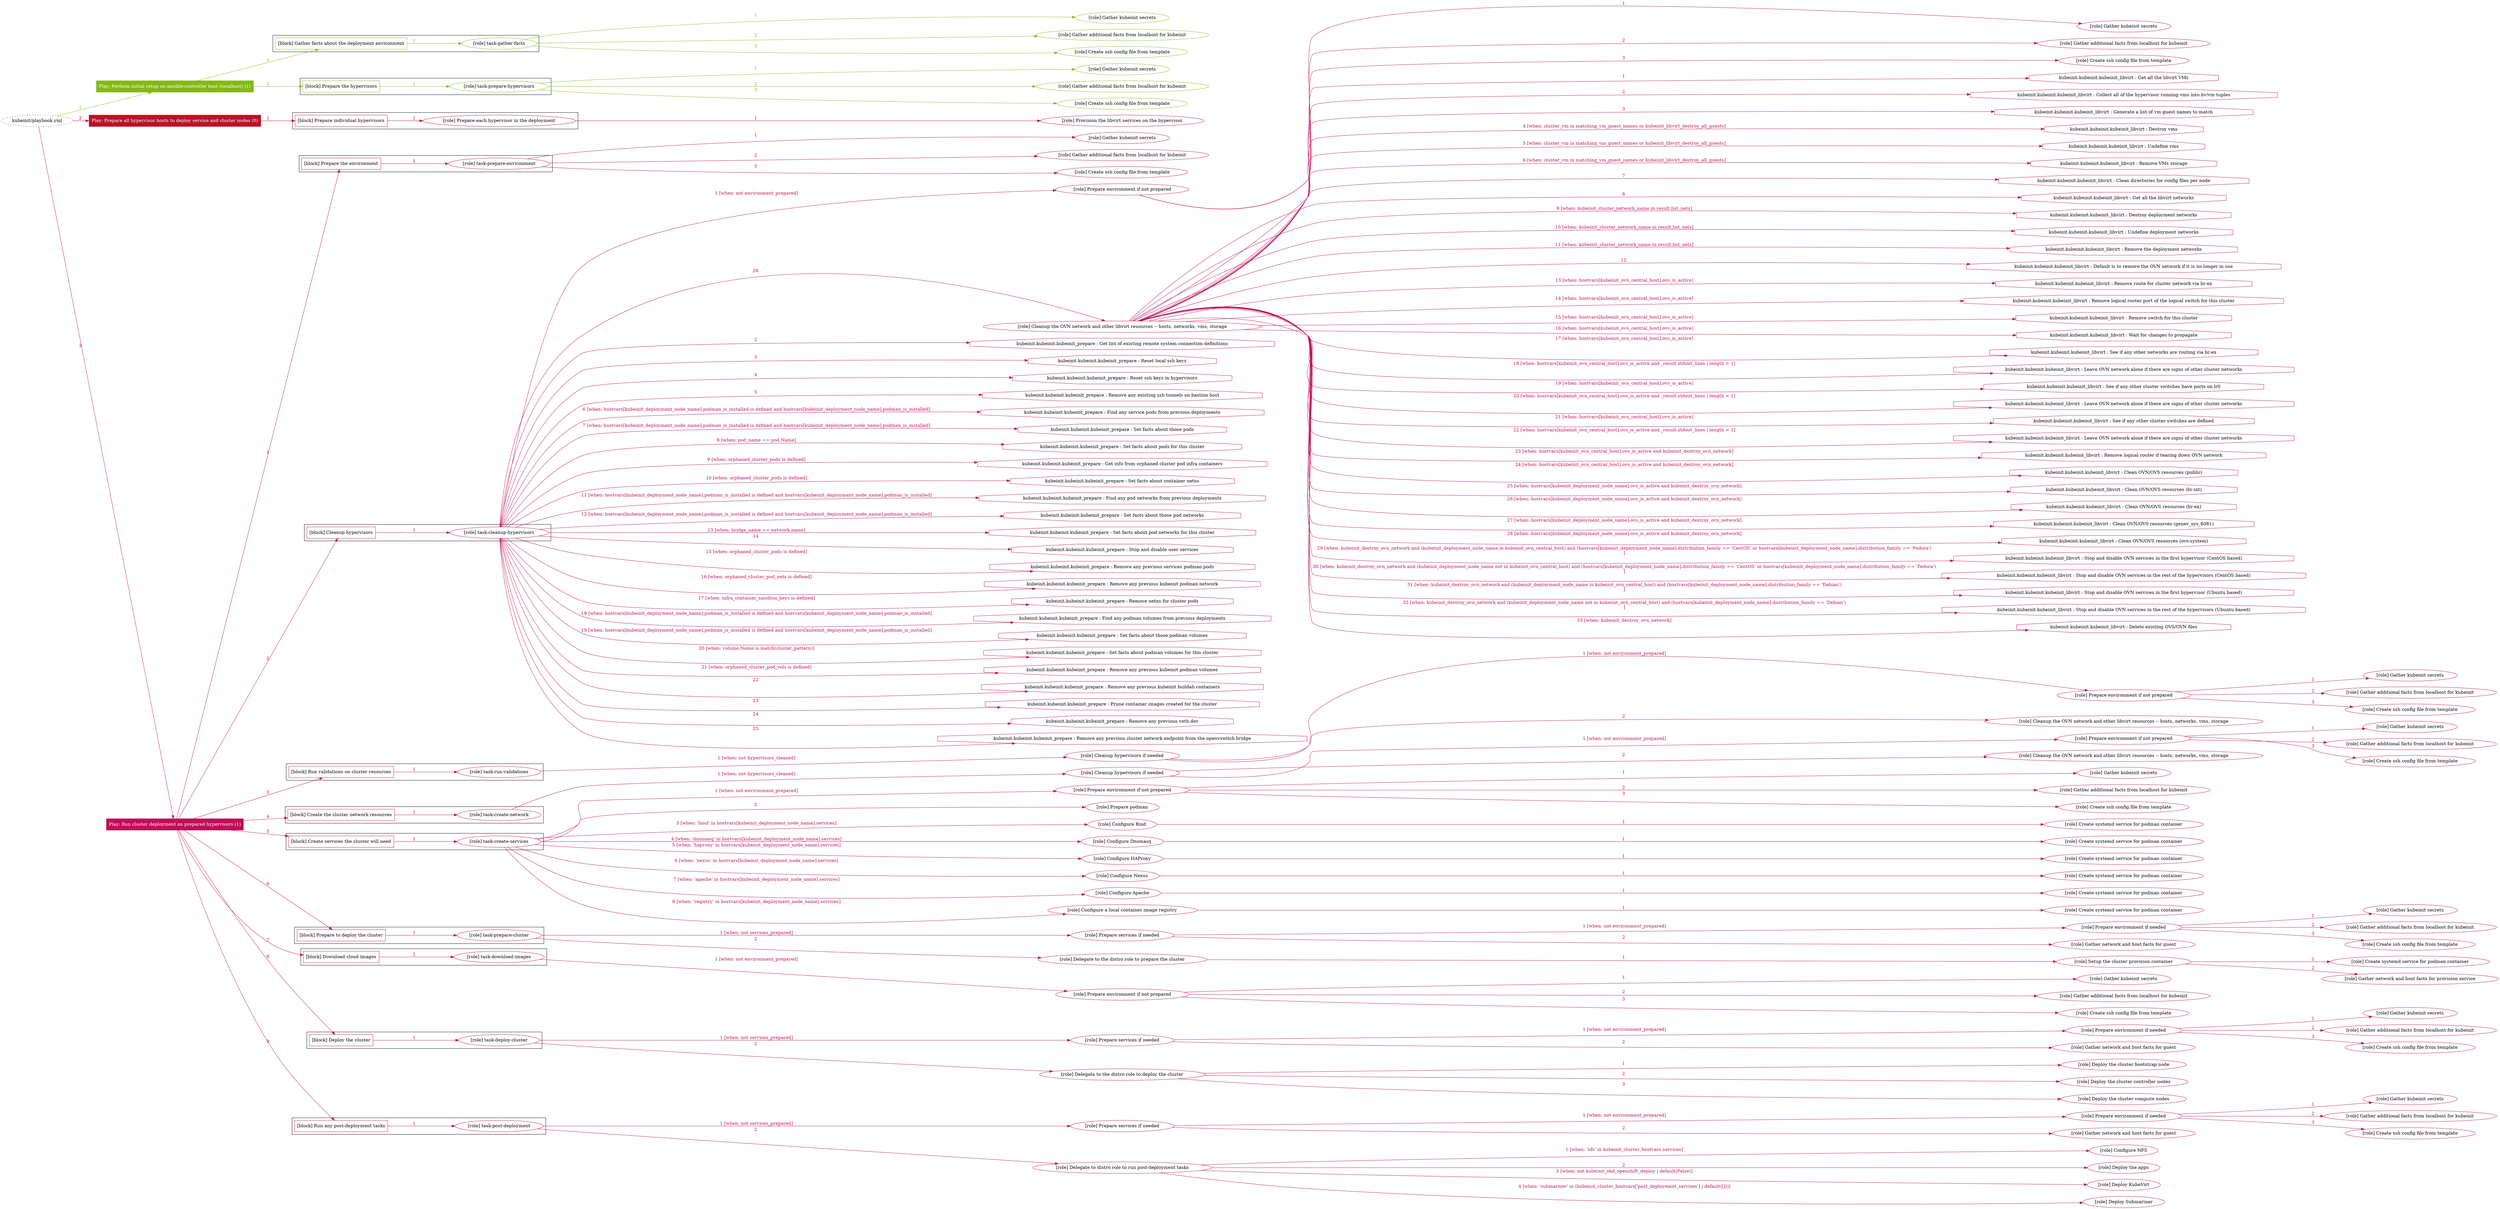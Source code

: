 digraph {
	graph [concentrate=true ordering=in rankdir=LR ratio=fill]
	edge [esep=5 sep=10]
	"kubeinit/playbook.yml" [URL="/home/runner/work/kubeinit/kubeinit/kubeinit/playbook.yml" id=playbook_47d6379d style=dotted]
	play_c7c595de [label="Play: Perform initial setup on ansible-controller host (localhost) (1)" URL="/home/runner/work/kubeinit/kubeinit/kubeinit/playbook.yml" color="#83b913" fontcolor="#ffffff" id=play_c7c595de shape=box style=filled tooltip=localhost]
	"kubeinit/playbook.yml" -> play_c7c595de [label="1 " color="#83b913" fontcolor="#83b913" id=edge_3c5b41f0 labeltooltip="1 " tooltip="1 "]
	subgraph "Gather kubeinit secrets" {
		role_e58134ed [label="[role] Gather kubeinit secrets" URL="/home/runner/.ansible/collections/ansible_collections/kubeinit/kubeinit/roles/kubeinit_prepare/tasks/gather_kubeinit_facts.yml" color="#83b913" id=role_e58134ed tooltip="Gather kubeinit secrets"]
	}
	subgraph "Gather additional facts from localhost for kubeinit" {
		role_6f7080cd [label="[role] Gather additional facts from localhost for kubeinit" URL="/home/runner/.ansible/collections/ansible_collections/kubeinit/kubeinit/roles/kubeinit_prepare/tasks/gather_kubeinit_facts.yml" color="#83b913" id=role_6f7080cd tooltip="Gather additional facts from localhost for kubeinit"]
	}
	subgraph "Create ssh config file from template" {
		role_c8570c93 [label="[role] Create ssh config file from template" URL="/home/runner/.ansible/collections/ansible_collections/kubeinit/kubeinit/roles/kubeinit_prepare/tasks/gather_kubeinit_facts.yml" color="#83b913" id=role_c8570c93 tooltip="Create ssh config file from template"]
	}
	subgraph "task-gather-facts" {
		role_32f5529d [label="[role] task-gather-facts" URL="/home/runner/work/kubeinit/kubeinit/kubeinit/playbook.yml" color="#83b913" id=role_32f5529d tooltip="task-gather-facts"]
		role_32f5529d -> role_e58134ed [label="1 " color="#83b913" fontcolor="#83b913" id=edge_af32c6e2 labeltooltip="1 " tooltip="1 "]
		role_32f5529d -> role_6f7080cd [label="2 " color="#83b913" fontcolor="#83b913" id=edge_49637c72 labeltooltip="2 " tooltip="2 "]
		role_32f5529d -> role_c8570c93 [label="3 " color="#83b913" fontcolor="#83b913" id=edge_020824d9 labeltooltip="3 " tooltip="3 "]
	}
	subgraph "Gather kubeinit secrets" {
		role_a7641e78 [label="[role] Gather kubeinit secrets" URL="/home/runner/.ansible/collections/ansible_collections/kubeinit/kubeinit/roles/kubeinit_prepare/tasks/gather_kubeinit_facts.yml" color="#83b913" id=role_a7641e78 tooltip="Gather kubeinit secrets"]
	}
	subgraph "Gather additional facts from localhost for kubeinit" {
		role_221504ee [label="[role] Gather additional facts from localhost for kubeinit" URL="/home/runner/.ansible/collections/ansible_collections/kubeinit/kubeinit/roles/kubeinit_prepare/tasks/gather_kubeinit_facts.yml" color="#83b913" id=role_221504ee tooltip="Gather additional facts from localhost for kubeinit"]
	}
	subgraph "Create ssh config file from template" {
		role_e35514c9 [label="[role] Create ssh config file from template" URL="/home/runner/.ansible/collections/ansible_collections/kubeinit/kubeinit/roles/kubeinit_prepare/tasks/gather_kubeinit_facts.yml" color="#83b913" id=role_e35514c9 tooltip="Create ssh config file from template"]
	}
	subgraph "task-prepare-hypervisors" {
		role_b8620410 [label="[role] task-prepare-hypervisors" URL="/home/runner/work/kubeinit/kubeinit/kubeinit/playbook.yml" color="#83b913" id=role_b8620410 tooltip="task-prepare-hypervisors"]
		role_b8620410 -> role_a7641e78 [label="1 " color="#83b913" fontcolor="#83b913" id=edge_371acc37 labeltooltip="1 " tooltip="1 "]
		role_b8620410 -> role_221504ee [label="2 " color="#83b913" fontcolor="#83b913" id=edge_6b8e29c6 labeltooltip="2 " tooltip="2 "]
		role_b8620410 -> role_e35514c9 [label="3 " color="#83b913" fontcolor="#83b913" id=edge_1605e3c2 labeltooltip="3 " tooltip="3 "]
	}
	subgraph "Play: Perform initial setup on ansible-controller host (localhost) (1)" {
		play_c7c595de -> block_1d5f794d [label=1 color="#83b913" fontcolor="#83b913" id=edge_a2202197 labeltooltip=1 tooltip=1]
		subgraph cluster_block_1d5f794d {
			block_1d5f794d [label="[block] Gather facts about the deployment environment" URL="/home/runner/work/kubeinit/kubeinit/kubeinit/playbook.yml" color="#83b913" id=block_1d5f794d labeltooltip="Gather facts about the deployment environment" shape=box tooltip="Gather facts about the deployment environment"]
			block_1d5f794d -> role_32f5529d [label="1 " color="#83b913" fontcolor="#83b913" id=edge_5ca95c64 labeltooltip="1 " tooltip="1 "]
		}
		play_c7c595de -> block_d3c1867c [label=2 color="#83b913" fontcolor="#83b913" id=edge_cdb3008b labeltooltip=2 tooltip=2]
		subgraph cluster_block_d3c1867c {
			block_d3c1867c [label="[block] Prepare the hypervisors" URL="/home/runner/work/kubeinit/kubeinit/kubeinit/playbook.yml" color="#83b913" id=block_d3c1867c labeltooltip="Prepare the hypervisors" shape=box tooltip="Prepare the hypervisors"]
			block_d3c1867c -> role_b8620410 [label="1 " color="#83b913" fontcolor="#83b913" id=edge_4c813e15 labeltooltip="1 " tooltip="1 "]
		}
	}
	play_5f5c41ff [label="Play: Prepare all hypervisor hosts to deploy service and cluster nodes (0)" URL="/home/runner/work/kubeinit/kubeinit/kubeinit/playbook.yml" color="#bb1129" fontcolor="#ffffff" id=play_5f5c41ff shape=box style=filled tooltip="Play: Prepare all hypervisor hosts to deploy service and cluster nodes (0)"]
	"kubeinit/playbook.yml" -> play_5f5c41ff [label="2 " color="#bb1129" fontcolor="#bb1129" id=edge_c5e070f5 labeltooltip="2 " tooltip="2 "]
	subgraph "Provision the libvirt services on the hypervisor" {
		role_95501689 [label="[role] Provision the libvirt services on the hypervisor" URL="/home/runner/.ansible/collections/ansible_collections/kubeinit/kubeinit/roles/kubeinit_prepare/tasks/prepare_hypervisor.yml" color="#bb1129" id=role_95501689 tooltip="Provision the libvirt services on the hypervisor"]
	}
	subgraph "Prepare each hypervisor in the deployment" {
		role_9d609c05 [label="[role] Prepare each hypervisor in the deployment" URL="/home/runner/work/kubeinit/kubeinit/kubeinit/playbook.yml" color="#bb1129" id=role_9d609c05 tooltip="Prepare each hypervisor in the deployment"]
		role_9d609c05 -> role_95501689 [label="1 " color="#bb1129" fontcolor="#bb1129" id=edge_c0fed328 labeltooltip="1 " tooltip="1 "]
	}
	subgraph "Play: Prepare all hypervisor hosts to deploy service and cluster nodes (0)" {
		play_5f5c41ff -> block_1b828adb [label=1 color="#bb1129" fontcolor="#bb1129" id=edge_d09064e3 labeltooltip=1 tooltip=1]
		subgraph cluster_block_1b828adb {
			block_1b828adb [label="[block] Prepare individual hypervisors" URL="/home/runner/work/kubeinit/kubeinit/kubeinit/playbook.yml" color="#bb1129" id=block_1b828adb labeltooltip="Prepare individual hypervisors" shape=box tooltip="Prepare individual hypervisors"]
			block_1b828adb -> role_9d609c05 [label="1 " color="#bb1129" fontcolor="#bb1129" id=edge_d5e9d920 labeltooltip="1 " tooltip="1 "]
		}
	}
	play_19c3a69b [label="Play: Run cluster deployment on prepared hypervisors (1)" URL="/home/runner/work/kubeinit/kubeinit/kubeinit/playbook.yml" color="#be0e59" fontcolor="#ffffff" id=play_19c3a69b shape=box style=filled tooltip=localhost]
	"kubeinit/playbook.yml" -> play_19c3a69b [label="3 " color="#be0e59" fontcolor="#be0e59" id=edge_fed5e5a3 labeltooltip="3 " tooltip="3 "]
	subgraph "Gather kubeinit secrets" {
		role_5e96a98d [label="[role] Gather kubeinit secrets" URL="/home/runner/.ansible/collections/ansible_collections/kubeinit/kubeinit/roles/kubeinit_prepare/tasks/gather_kubeinit_facts.yml" color="#be0e59" id=role_5e96a98d tooltip="Gather kubeinit secrets"]
	}
	subgraph "Gather additional facts from localhost for kubeinit" {
		role_5ab25b79 [label="[role] Gather additional facts from localhost for kubeinit" URL="/home/runner/.ansible/collections/ansible_collections/kubeinit/kubeinit/roles/kubeinit_prepare/tasks/gather_kubeinit_facts.yml" color="#be0e59" id=role_5ab25b79 tooltip="Gather additional facts from localhost for kubeinit"]
	}
	subgraph "Create ssh config file from template" {
		role_a83f354d [label="[role] Create ssh config file from template" URL="/home/runner/.ansible/collections/ansible_collections/kubeinit/kubeinit/roles/kubeinit_prepare/tasks/gather_kubeinit_facts.yml" color="#be0e59" id=role_a83f354d tooltip="Create ssh config file from template"]
	}
	subgraph "task-prepare-environment" {
		role_0b781a1b [label="[role] task-prepare-environment" URL="/home/runner/work/kubeinit/kubeinit/kubeinit/playbook.yml" color="#be0e59" id=role_0b781a1b tooltip="task-prepare-environment"]
		role_0b781a1b -> role_5e96a98d [label="1 " color="#be0e59" fontcolor="#be0e59" id=edge_84e1cffb labeltooltip="1 " tooltip="1 "]
		role_0b781a1b -> role_5ab25b79 [label="2 " color="#be0e59" fontcolor="#be0e59" id=edge_47c3ef19 labeltooltip="2 " tooltip="2 "]
		role_0b781a1b -> role_a83f354d [label="3 " color="#be0e59" fontcolor="#be0e59" id=edge_680b0709 labeltooltip="3 " tooltip="3 "]
	}
	subgraph "Gather kubeinit secrets" {
		role_2c1603b8 [label="[role] Gather kubeinit secrets" URL="/home/runner/.ansible/collections/ansible_collections/kubeinit/kubeinit/roles/kubeinit_prepare/tasks/gather_kubeinit_facts.yml" color="#be0e59" id=role_2c1603b8 tooltip="Gather kubeinit secrets"]
	}
	subgraph "Gather additional facts from localhost for kubeinit" {
		role_f8eb2dff [label="[role] Gather additional facts from localhost for kubeinit" URL="/home/runner/.ansible/collections/ansible_collections/kubeinit/kubeinit/roles/kubeinit_prepare/tasks/gather_kubeinit_facts.yml" color="#be0e59" id=role_f8eb2dff tooltip="Gather additional facts from localhost for kubeinit"]
	}
	subgraph "Create ssh config file from template" {
		role_f5f27fd4 [label="[role] Create ssh config file from template" URL="/home/runner/.ansible/collections/ansible_collections/kubeinit/kubeinit/roles/kubeinit_prepare/tasks/gather_kubeinit_facts.yml" color="#be0e59" id=role_f5f27fd4 tooltip="Create ssh config file from template"]
	}
	subgraph "Prepare environment if not prepared" {
		role_310a1df1 [label="[role] Prepare environment if not prepared" URL="/home/runner/.ansible/collections/ansible_collections/kubeinit/kubeinit/roles/kubeinit_prepare/tasks/cleanup_hypervisors.yml" color="#be0e59" id=role_310a1df1 tooltip="Prepare environment if not prepared"]
		role_310a1df1 -> role_2c1603b8 [label="1 " color="#be0e59" fontcolor="#be0e59" id=edge_6569a981 labeltooltip="1 " tooltip="1 "]
		role_310a1df1 -> role_f8eb2dff [label="2 " color="#be0e59" fontcolor="#be0e59" id=edge_742b0632 labeltooltip="2 " tooltip="2 "]
		role_310a1df1 -> role_f5f27fd4 [label="3 " color="#be0e59" fontcolor="#be0e59" id=edge_c8c871fd labeltooltip="3 " tooltip="3 "]
	}
	subgraph "Cleanup the OVN network and other libvirt resources -- hosts, networks, vms, storage" {
		role_cbcd3155 [label="[role] Cleanup the OVN network and other libvirt resources -- hosts, networks, vms, storage" URL="/home/runner/.ansible/collections/ansible_collections/kubeinit/kubeinit/roles/kubeinit_prepare/tasks/cleanup_hypervisors.yml" color="#be0e59" id=role_cbcd3155 tooltip="Cleanup the OVN network and other libvirt resources -- hosts, networks, vms, storage"]
		task_2eeb29eb [label="kubeinit.kubeinit.kubeinit_libvirt : Get all the libvirt VMs" URL="/home/runner/.ansible/collections/ansible_collections/kubeinit/kubeinit/roles/kubeinit_libvirt/tasks/cleanup_libvirt.yml" color="#be0e59" id=task_2eeb29eb shape=octagon tooltip="kubeinit.kubeinit.kubeinit_libvirt : Get all the libvirt VMs"]
		role_cbcd3155 -> task_2eeb29eb [label="1 " color="#be0e59" fontcolor="#be0e59" id=edge_1080400d labeltooltip="1 " tooltip="1 "]
		task_ce17616c [label="kubeinit.kubeinit.kubeinit_libvirt : Collect all of the hypervisor running vms into hv/vm tuples" URL="/home/runner/.ansible/collections/ansible_collections/kubeinit/kubeinit/roles/kubeinit_libvirt/tasks/cleanup_libvirt.yml" color="#be0e59" id=task_ce17616c shape=octagon tooltip="kubeinit.kubeinit.kubeinit_libvirt : Collect all of the hypervisor running vms into hv/vm tuples"]
		role_cbcd3155 -> task_ce17616c [label="2 " color="#be0e59" fontcolor="#be0e59" id=edge_43ca1ed8 labeltooltip="2 " tooltip="2 "]
		task_5883ba0e [label="kubeinit.kubeinit.kubeinit_libvirt : Generate a list of vm guest names to match" URL="/home/runner/.ansible/collections/ansible_collections/kubeinit/kubeinit/roles/kubeinit_libvirt/tasks/cleanup_libvirt.yml" color="#be0e59" id=task_5883ba0e shape=octagon tooltip="kubeinit.kubeinit.kubeinit_libvirt : Generate a list of vm guest names to match"]
		role_cbcd3155 -> task_5883ba0e [label="3 " color="#be0e59" fontcolor="#be0e59" id=edge_d575c5df labeltooltip="3 " tooltip="3 "]
		task_3ff93e05 [label="kubeinit.kubeinit.kubeinit_libvirt : Destroy vms" URL="/home/runner/.ansible/collections/ansible_collections/kubeinit/kubeinit/roles/kubeinit_libvirt/tasks/cleanup_libvirt.yml" color="#be0e59" id=task_3ff93e05 shape=octagon tooltip="kubeinit.kubeinit.kubeinit_libvirt : Destroy vms"]
		role_cbcd3155 -> task_3ff93e05 [label="4 [when: cluster_vm in matching_vm_guest_names or kubeinit_libvirt_destroy_all_guests]" color="#be0e59" fontcolor="#be0e59" id=edge_be367c04 labeltooltip="4 [when: cluster_vm in matching_vm_guest_names or kubeinit_libvirt_destroy_all_guests]" tooltip="4 [when: cluster_vm in matching_vm_guest_names or kubeinit_libvirt_destroy_all_guests]"]
		task_a3c9933d [label="kubeinit.kubeinit.kubeinit_libvirt : Undefine vms" URL="/home/runner/.ansible/collections/ansible_collections/kubeinit/kubeinit/roles/kubeinit_libvirt/tasks/cleanup_libvirt.yml" color="#be0e59" id=task_a3c9933d shape=octagon tooltip="kubeinit.kubeinit.kubeinit_libvirt : Undefine vms"]
		role_cbcd3155 -> task_a3c9933d [label="5 [when: cluster_vm in matching_vm_guest_names or kubeinit_libvirt_destroy_all_guests]" color="#be0e59" fontcolor="#be0e59" id=edge_cb624853 labeltooltip="5 [when: cluster_vm in matching_vm_guest_names or kubeinit_libvirt_destroy_all_guests]" tooltip="5 [when: cluster_vm in matching_vm_guest_names or kubeinit_libvirt_destroy_all_guests]"]
		task_84b1b646 [label="kubeinit.kubeinit.kubeinit_libvirt : Remove VMs storage" URL="/home/runner/.ansible/collections/ansible_collections/kubeinit/kubeinit/roles/kubeinit_libvirt/tasks/cleanup_libvirt.yml" color="#be0e59" id=task_84b1b646 shape=octagon tooltip="kubeinit.kubeinit.kubeinit_libvirt : Remove VMs storage"]
		role_cbcd3155 -> task_84b1b646 [label="6 [when: cluster_vm in matching_vm_guest_names or kubeinit_libvirt_destroy_all_guests]" color="#be0e59" fontcolor="#be0e59" id=edge_8c3a5470 labeltooltip="6 [when: cluster_vm in matching_vm_guest_names or kubeinit_libvirt_destroy_all_guests]" tooltip="6 [when: cluster_vm in matching_vm_guest_names or kubeinit_libvirt_destroy_all_guests]"]
		task_a9d38b5c [label="kubeinit.kubeinit.kubeinit_libvirt : Clean directories for config files per node" URL="/home/runner/.ansible/collections/ansible_collections/kubeinit/kubeinit/roles/kubeinit_libvirt/tasks/cleanup_libvirt.yml" color="#be0e59" id=task_a9d38b5c shape=octagon tooltip="kubeinit.kubeinit.kubeinit_libvirt : Clean directories for config files per node"]
		role_cbcd3155 -> task_a9d38b5c [label="7 " color="#be0e59" fontcolor="#be0e59" id=edge_5fabf37d labeltooltip="7 " tooltip="7 "]
		task_79876c9b [label="kubeinit.kubeinit.kubeinit_libvirt : Get all the libvirt networks" URL="/home/runner/.ansible/collections/ansible_collections/kubeinit/kubeinit/roles/kubeinit_libvirt/tasks/cleanup_libvirt.yml" color="#be0e59" id=task_79876c9b shape=octagon tooltip="kubeinit.kubeinit.kubeinit_libvirt : Get all the libvirt networks"]
		role_cbcd3155 -> task_79876c9b [label="8 " color="#be0e59" fontcolor="#be0e59" id=edge_7fd05f1b labeltooltip="8 " tooltip="8 "]
		task_cf5f2199 [label="kubeinit.kubeinit.kubeinit_libvirt : Destroy deployment networks" URL="/home/runner/.ansible/collections/ansible_collections/kubeinit/kubeinit/roles/kubeinit_libvirt/tasks/cleanup_libvirt.yml" color="#be0e59" id=task_cf5f2199 shape=octagon tooltip="kubeinit.kubeinit.kubeinit_libvirt : Destroy deployment networks"]
		role_cbcd3155 -> task_cf5f2199 [label="9 [when: kubeinit_cluster_network_name in result.list_nets]" color="#be0e59" fontcolor="#be0e59" id=edge_55b87aca labeltooltip="9 [when: kubeinit_cluster_network_name in result.list_nets]" tooltip="9 [when: kubeinit_cluster_network_name in result.list_nets]"]
		task_8975eca3 [label="kubeinit.kubeinit.kubeinit_libvirt : Undefine deployment networks" URL="/home/runner/.ansible/collections/ansible_collections/kubeinit/kubeinit/roles/kubeinit_libvirt/tasks/cleanup_libvirt.yml" color="#be0e59" id=task_8975eca3 shape=octagon tooltip="kubeinit.kubeinit.kubeinit_libvirt : Undefine deployment networks"]
		role_cbcd3155 -> task_8975eca3 [label="10 [when: kubeinit_cluster_network_name in result.list_nets]" color="#be0e59" fontcolor="#be0e59" id=edge_74e5d719 labeltooltip="10 [when: kubeinit_cluster_network_name in result.list_nets]" tooltip="10 [when: kubeinit_cluster_network_name in result.list_nets]"]
		task_de158d56 [label="kubeinit.kubeinit.kubeinit_libvirt : Remove the deployment networks" URL="/home/runner/.ansible/collections/ansible_collections/kubeinit/kubeinit/roles/kubeinit_libvirt/tasks/cleanup_libvirt.yml" color="#be0e59" id=task_de158d56 shape=octagon tooltip="kubeinit.kubeinit.kubeinit_libvirt : Remove the deployment networks"]
		role_cbcd3155 -> task_de158d56 [label="11 [when: kubeinit_cluster_network_name in result.list_nets]" color="#be0e59" fontcolor="#be0e59" id=edge_1e702a75 labeltooltip="11 [when: kubeinit_cluster_network_name in result.list_nets]" tooltip="11 [when: kubeinit_cluster_network_name in result.list_nets]"]
		task_f0667e6a [label="kubeinit.kubeinit.kubeinit_libvirt : Default is to remove the OVN network if it is no longer in use" URL="/home/runner/.ansible/collections/ansible_collections/kubeinit/kubeinit/roles/kubeinit_libvirt/tasks/cleanup_libvirt.yml" color="#be0e59" id=task_f0667e6a shape=octagon tooltip="kubeinit.kubeinit.kubeinit_libvirt : Default is to remove the OVN network if it is no longer in use"]
		role_cbcd3155 -> task_f0667e6a [label="12 " color="#be0e59" fontcolor="#be0e59" id=edge_a0dbee55 labeltooltip="12 " tooltip="12 "]
		task_bd27993d [label="kubeinit.kubeinit.kubeinit_libvirt : Remove route for cluster network via br-ex" URL="/home/runner/.ansible/collections/ansible_collections/kubeinit/kubeinit/roles/kubeinit_libvirt/tasks/cleanup_libvirt.yml" color="#be0e59" id=task_bd27993d shape=octagon tooltip="kubeinit.kubeinit.kubeinit_libvirt : Remove route for cluster network via br-ex"]
		role_cbcd3155 -> task_bd27993d [label="13 [when: hostvars[kubeinit_ovn_central_host].ovs_is_active]" color="#be0e59" fontcolor="#be0e59" id=edge_7ea261fa labeltooltip="13 [when: hostvars[kubeinit_ovn_central_host].ovs_is_active]" tooltip="13 [when: hostvars[kubeinit_ovn_central_host].ovs_is_active]"]
		task_d1f3d4bf [label="kubeinit.kubeinit.kubeinit_libvirt : Remove logical router port of the logical switch for this cluster" URL="/home/runner/.ansible/collections/ansible_collections/kubeinit/kubeinit/roles/kubeinit_libvirt/tasks/cleanup_libvirt.yml" color="#be0e59" id=task_d1f3d4bf shape=octagon tooltip="kubeinit.kubeinit.kubeinit_libvirt : Remove logical router port of the logical switch for this cluster"]
		role_cbcd3155 -> task_d1f3d4bf [label="14 [when: hostvars[kubeinit_ovn_central_host].ovs_is_active]" color="#be0e59" fontcolor="#be0e59" id=edge_6708368c labeltooltip="14 [when: hostvars[kubeinit_ovn_central_host].ovs_is_active]" tooltip="14 [when: hostvars[kubeinit_ovn_central_host].ovs_is_active]"]
		task_137f1248 [label="kubeinit.kubeinit.kubeinit_libvirt : Remove switch for this cluster" URL="/home/runner/.ansible/collections/ansible_collections/kubeinit/kubeinit/roles/kubeinit_libvirt/tasks/cleanup_libvirt.yml" color="#be0e59" id=task_137f1248 shape=octagon tooltip="kubeinit.kubeinit.kubeinit_libvirt : Remove switch for this cluster"]
		role_cbcd3155 -> task_137f1248 [label="15 [when: hostvars[kubeinit_ovn_central_host].ovs_is_active]" color="#be0e59" fontcolor="#be0e59" id=edge_64fbd0f3 labeltooltip="15 [when: hostvars[kubeinit_ovn_central_host].ovs_is_active]" tooltip="15 [when: hostvars[kubeinit_ovn_central_host].ovs_is_active]"]
		task_d0acf17a [label="kubeinit.kubeinit.kubeinit_libvirt : Wait for changes to propagate" URL="/home/runner/.ansible/collections/ansible_collections/kubeinit/kubeinit/roles/kubeinit_libvirt/tasks/cleanup_libvirt.yml" color="#be0e59" id=task_d0acf17a shape=octagon tooltip="kubeinit.kubeinit.kubeinit_libvirt : Wait for changes to propagate"]
		role_cbcd3155 -> task_d0acf17a [label="16 [when: hostvars[kubeinit_ovn_central_host].ovs_is_active]" color="#be0e59" fontcolor="#be0e59" id=edge_08b038ff labeltooltip="16 [when: hostvars[kubeinit_ovn_central_host].ovs_is_active]" tooltip="16 [when: hostvars[kubeinit_ovn_central_host].ovs_is_active]"]
		task_7ab963fb [label="kubeinit.kubeinit.kubeinit_libvirt : See if any other networks are routing via br-ex" URL="/home/runner/.ansible/collections/ansible_collections/kubeinit/kubeinit/roles/kubeinit_libvirt/tasks/cleanup_libvirt.yml" color="#be0e59" id=task_7ab963fb shape=octagon tooltip="kubeinit.kubeinit.kubeinit_libvirt : See if any other networks are routing via br-ex"]
		role_cbcd3155 -> task_7ab963fb [label="17 [when: hostvars[kubeinit_ovn_central_host].ovs_is_active]" color="#be0e59" fontcolor="#be0e59" id=edge_93129985 labeltooltip="17 [when: hostvars[kubeinit_ovn_central_host].ovs_is_active]" tooltip="17 [when: hostvars[kubeinit_ovn_central_host].ovs_is_active]"]
		task_f0900903 [label="kubeinit.kubeinit.kubeinit_libvirt : Leave OVN network alone if there are signs of other cluster networks" URL="/home/runner/.ansible/collections/ansible_collections/kubeinit/kubeinit/roles/kubeinit_libvirt/tasks/cleanup_libvirt.yml" color="#be0e59" id=task_f0900903 shape=octagon tooltip="kubeinit.kubeinit.kubeinit_libvirt : Leave OVN network alone if there are signs of other cluster networks"]
		role_cbcd3155 -> task_f0900903 [label="18 [when: hostvars[kubeinit_ovn_central_host].ovs_is_active and _result.stdout_lines | length > 1]" color="#be0e59" fontcolor="#be0e59" id=edge_2323b109 labeltooltip="18 [when: hostvars[kubeinit_ovn_central_host].ovs_is_active and _result.stdout_lines | length > 1]" tooltip="18 [when: hostvars[kubeinit_ovn_central_host].ovs_is_active and _result.stdout_lines | length > 1]"]
		task_3fb590e8 [label="kubeinit.kubeinit.kubeinit_libvirt : See if any other cluster switches have ports on lr0" URL="/home/runner/.ansible/collections/ansible_collections/kubeinit/kubeinit/roles/kubeinit_libvirt/tasks/cleanup_libvirt.yml" color="#be0e59" id=task_3fb590e8 shape=octagon tooltip="kubeinit.kubeinit.kubeinit_libvirt : See if any other cluster switches have ports on lr0"]
		role_cbcd3155 -> task_3fb590e8 [label="19 [when: hostvars[kubeinit_ovn_central_host].ovs_is_active]" color="#be0e59" fontcolor="#be0e59" id=edge_40f0dae9 labeltooltip="19 [when: hostvars[kubeinit_ovn_central_host].ovs_is_active]" tooltip="19 [when: hostvars[kubeinit_ovn_central_host].ovs_is_active]"]
		task_22c864a2 [label="kubeinit.kubeinit.kubeinit_libvirt : Leave OVN network alone if there are signs of other cluster networks" URL="/home/runner/.ansible/collections/ansible_collections/kubeinit/kubeinit/roles/kubeinit_libvirt/tasks/cleanup_libvirt.yml" color="#be0e59" id=task_22c864a2 shape=octagon tooltip="kubeinit.kubeinit.kubeinit_libvirt : Leave OVN network alone if there are signs of other cluster networks"]
		role_cbcd3155 -> task_22c864a2 [label="20 [when: hostvars[kubeinit_ovn_central_host].ovs_is_active and _result.stdout_lines | length > 1]" color="#be0e59" fontcolor="#be0e59" id=edge_080687c6 labeltooltip="20 [when: hostvars[kubeinit_ovn_central_host].ovs_is_active and _result.stdout_lines | length > 1]" tooltip="20 [when: hostvars[kubeinit_ovn_central_host].ovs_is_active and _result.stdout_lines | length > 1]"]
		task_f7eff860 [label="kubeinit.kubeinit.kubeinit_libvirt : See if any other cluster switches are defined" URL="/home/runner/.ansible/collections/ansible_collections/kubeinit/kubeinit/roles/kubeinit_libvirt/tasks/cleanup_libvirt.yml" color="#be0e59" id=task_f7eff860 shape=octagon tooltip="kubeinit.kubeinit.kubeinit_libvirt : See if any other cluster switches are defined"]
		role_cbcd3155 -> task_f7eff860 [label="21 [when: hostvars[kubeinit_ovn_central_host].ovs_is_active]" color="#be0e59" fontcolor="#be0e59" id=edge_ebcd7623 labeltooltip="21 [when: hostvars[kubeinit_ovn_central_host].ovs_is_active]" tooltip="21 [when: hostvars[kubeinit_ovn_central_host].ovs_is_active]"]
		task_a0356c60 [label="kubeinit.kubeinit.kubeinit_libvirt : Leave OVN network alone if there are signs of other cluster networks" URL="/home/runner/.ansible/collections/ansible_collections/kubeinit/kubeinit/roles/kubeinit_libvirt/tasks/cleanup_libvirt.yml" color="#be0e59" id=task_a0356c60 shape=octagon tooltip="kubeinit.kubeinit.kubeinit_libvirt : Leave OVN network alone if there are signs of other cluster networks"]
		role_cbcd3155 -> task_a0356c60 [label="22 [when: hostvars[kubeinit_ovn_central_host].ovs_is_active and _result.stdout_lines | length > 1]" color="#be0e59" fontcolor="#be0e59" id=edge_97135dc1 labeltooltip="22 [when: hostvars[kubeinit_ovn_central_host].ovs_is_active and _result.stdout_lines | length > 1]" tooltip="22 [when: hostvars[kubeinit_ovn_central_host].ovs_is_active and _result.stdout_lines | length > 1]"]
		task_72588074 [label="kubeinit.kubeinit.kubeinit_libvirt : Remove logical router if tearing down OVN network" URL="/home/runner/.ansible/collections/ansible_collections/kubeinit/kubeinit/roles/kubeinit_libvirt/tasks/cleanup_libvirt.yml" color="#be0e59" id=task_72588074 shape=octagon tooltip="kubeinit.kubeinit.kubeinit_libvirt : Remove logical router if tearing down OVN network"]
		role_cbcd3155 -> task_72588074 [label="23 [when: hostvars[kubeinit_ovn_central_host].ovs_is_active and kubeinit_destroy_ovn_network]" color="#be0e59" fontcolor="#be0e59" id=edge_5b834398 labeltooltip="23 [when: hostvars[kubeinit_ovn_central_host].ovs_is_active and kubeinit_destroy_ovn_network]" tooltip="23 [when: hostvars[kubeinit_ovn_central_host].ovs_is_active and kubeinit_destroy_ovn_network]"]
		task_250968b4 [label="kubeinit.kubeinit.kubeinit_libvirt : Clean OVN/OVS resources (public)" URL="/home/runner/.ansible/collections/ansible_collections/kubeinit/kubeinit/roles/kubeinit_libvirt/tasks/cleanup_libvirt.yml" color="#be0e59" id=task_250968b4 shape=octagon tooltip="kubeinit.kubeinit.kubeinit_libvirt : Clean OVN/OVS resources (public)"]
		role_cbcd3155 -> task_250968b4 [label="24 [when: hostvars[kubeinit_ovn_central_host].ovs_is_active and kubeinit_destroy_ovn_network]" color="#be0e59" fontcolor="#be0e59" id=edge_11f11060 labeltooltip="24 [when: hostvars[kubeinit_ovn_central_host].ovs_is_active and kubeinit_destroy_ovn_network]" tooltip="24 [when: hostvars[kubeinit_ovn_central_host].ovs_is_active and kubeinit_destroy_ovn_network]"]
		task_be67bd4e [label="kubeinit.kubeinit.kubeinit_libvirt : Clean OVN/OVS resources (br-int)" URL="/home/runner/.ansible/collections/ansible_collections/kubeinit/kubeinit/roles/kubeinit_libvirt/tasks/cleanup_libvirt.yml" color="#be0e59" id=task_be67bd4e shape=octagon tooltip="kubeinit.kubeinit.kubeinit_libvirt : Clean OVN/OVS resources (br-int)"]
		role_cbcd3155 -> task_be67bd4e [label="25 [when: hostvars[kubeinit_deployment_node_name].ovs_is_active and kubeinit_destroy_ovn_network]" color="#be0e59" fontcolor="#be0e59" id=edge_a13e1c68 labeltooltip="25 [when: hostvars[kubeinit_deployment_node_name].ovs_is_active and kubeinit_destroy_ovn_network]" tooltip="25 [when: hostvars[kubeinit_deployment_node_name].ovs_is_active and kubeinit_destroy_ovn_network]"]
		task_67749e07 [label="kubeinit.kubeinit.kubeinit_libvirt : Clean OVN/OVS resources (br-ex)" URL="/home/runner/.ansible/collections/ansible_collections/kubeinit/kubeinit/roles/kubeinit_libvirt/tasks/cleanup_libvirt.yml" color="#be0e59" id=task_67749e07 shape=octagon tooltip="kubeinit.kubeinit.kubeinit_libvirt : Clean OVN/OVS resources (br-ex)"]
		role_cbcd3155 -> task_67749e07 [label="26 [when: hostvars[kubeinit_deployment_node_name].ovs_is_active and kubeinit_destroy_ovn_network]" color="#be0e59" fontcolor="#be0e59" id=edge_4410fada labeltooltip="26 [when: hostvars[kubeinit_deployment_node_name].ovs_is_active and kubeinit_destroy_ovn_network]" tooltip="26 [when: hostvars[kubeinit_deployment_node_name].ovs_is_active and kubeinit_destroy_ovn_network]"]
		task_b0583e5c [label="kubeinit.kubeinit.kubeinit_libvirt : Clean OVN/OVS resources (genev_sys_6081)" URL="/home/runner/.ansible/collections/ansible_collections/kubeinit/kubeinit/roles/kubeinit_libvirt/tasks/cleanup_libvirt.yml" color="#be0e59" id=task_b0583e5c shape=octagon tooltip="kubeinit.kubeinit.kubeinit_libvirt : Clean OVN/OVS resources (genev_sys_6081)"]
		role_cbcd3155 -> task_b0583e5c [label="27 [when: hostvars[kubeinit_deployment_node_name].ovs_is_active and kubeinit_destroy_ovn_network]" color="#be0e59" fontcolor="#be0e59" id=edge_15c9d743 labeltooltip="27 [when: hostvars[kubeinit_deployment_node_name].ovs_is_active and kubeinit_destroy_ovn_network]" tooltip="27 [when: hostvars[kubeinit_deployment_node_name].ovs_is_active and kubeinit_destroy_ovn_network]"]
		task_95bed1de [label="kubeinit.kubeinit.kubeinit_libvirt : Clean OVN/OVS resources (ovs-system)" URL="/home/runner/.ansible/collections/ansible_collections/kubeinit/kubeinit/roles/kubeinit_libvirt/tasks/cleanup_libvirt.yml" color="#be0e59" id=task_95bed1de shape=octagon tooltip="kubeinit.kubeinit.kubeinit_libvirt : Clean OVN/OVS resources (ovs-system)"]
		role_cbcd3155 -> task_95bed1de [label="28 [when: hostvars[kubeinit_deployment_node_name].ovs_is_active and kubeinit_destroy_ovn_network]" color="#be0e59" fontcolor="#be0e59" id=edge_d5a3c394 labeltooltip="28 [when: hostvars[kubeinit_deployment_node_name].ovs_is_active and kubeinit_destroy_ovn_network]" tooltip="28 [when: hostvars[kubeinit_deployment_node_name].ovs_is_active and kubeinit_destroy_ovn_network]"]
		task_629adf53 [label="kubeinit.kubeinit.kubeinit_libvirt : Stop and disable OVN services in the first hypervisor (CentOS based)" URL="/home/runner/.ansible/collections/ansible_collections/kubeinit/kubeinit/roles/kubeinit_libvirt/tasks/cleanup_libvirt.yml" color="#be0e59" id=task_629adf53 shape=octagon tooltip="kubeinit.kubeinit.kubeinit_libvirt : Stop and disable OVN services in the first hypervisor (CentOS based)"]
		role_cbcd3155 -> task_629adf53 [label="29 [when: kubeinit_destroy_ovn_network and (kubeinit_deployment_node_name in kubeinit_ovn_central_host) and (hostvars[kubeinit_deployment_node_name].distribution_family == 'CentOS' or hostvars[kubeinit_deployment_node_name].distribution_family == 'Fedora')
]" color="#be0e59" fontcolor="#be0e59" id=edge_347d388e labeltooltip="29 [when: kubeinit_destroy_ovn_network and (kubeinit_deployment_node_name in kubeinit_ovn_central_host) and (hostvars[kubeinit_deployment_node_name].distribution_family == 'CentOS' or hostvars[kubeinit_deployment_node_name].distribution_family == 'Fedora')
]" tooltip="29 [when: kubeinit_destroy_ovn_network and (kubeinit_deployment_node_name in kubeinit_ovn_central_host) and (hostvars[kubeinit_deployment_node_name].distribution_family == 'CentOS' or hostvars[kubeinit_deployment_node_name].distribution_family == 'Fedora')
]"]
		task_36f97554 [label="kubeinit.kubeinit.kubeinit_libvirt : Stop and disable OVN services in the rest of the hypervisors (CentOS based)" URL="/home/runner/.ansible/collections/ansible_collections/kubeinit/kubeinit/roles/kubeinit_libvirt/tasks/cleanup_libvirt.yml" color="#be0e59" id=task_36f97554 shape=octagon tooltip="kubeinit.kubeinit.kubeinit_libvirt : Stop and disable OVN services in the rest of the hypervisors (CentOS based)"]
		role_cbcd3155 -> task_36f97554 [label="30 [when: kubeinit_destroy_ovn_network and (kubeinit_deployment_node_name not in kubeinit_ovn_central_host) and (hostvars[kubeinit_deployment_node_name].distribution_family == 'CentOS' or hostvars[kubeinit_deployment_node_name].distribution_family == 'Fedora')
]" color="#be0e59" fontcolor="#be0e59" id=edge_2b6ceea6 labeltooltip="30 [when: kubeinit_destroy_ovn_network and (kubeinit_deployment_node_name not in kubeinit_ovn_central_host) and (hostvars[kubeinit_deployment_node_name].distribution_family == 'CentOS' or hostvars[kubeinit_deployment_node_name].distribution_family == 'Fedora')
]" tooltip="30 [when: kubeinit_destroy_ovn_network and (kubeinit_deployment_node_name not in kubeinit_ovn_central_host) and (hostvars[kubeinit_deployment_node_name].distribution_family == 'CentOS' or hostvars[kubeinit_deployment_node_name].distribution_family == 'Fedora')
]"]
		task_d38807f5 [label="kubeinit.kubeinit.kubeinit_libvirt : Stop and disable OVN services in the first hypervisor (Ubuntu based)" URL="/home/runner/.ansible/collections/ansible_collections/kubeinit/kubeinit/roles/kubeinit_libvirt/tasks/cleanup_libvirt.yml" color="#be0e59" id=task_d38807f5 shape=octagon tooltip="kubeinit.kubeinit.kubeinit_libvirt : Stop and disable OVN services in the first hypervisor (Ubuntu based)"]
		role_cbcd3155 -> task_d38807f5 [label="31 [when: kubeinit_destroy_ovn_network and (kubeinit_deployment_node_name in kubeinit_ovn_central_host) and (hostvars[kubeinit_deployment_node_name].distribution_family == 'Debian')
]" color="#be0e59" fontcolor="#be0e59" id=edge_093526c6 labeltooltip="31 [when: kubeinit_destroy_ovn_network and (kubeinit_deployment_node_name in kubeinit_ovn_central_host) and (hostvars[kubeinit_deployment_node_name].distribution_family == 'Debian')
]" tooltip="31 [when: kubeinit_destroy_ovn_network and (kubeinit_deployment_node_name in kubeinit_ovn_central_host) and (hostvars[kubeinit_deployment_node_name].distribution_family == 'Debian')
]"]
		task_fc8d7414 [label="kubeinit.kubeinit.kubeinit_libvirt : Stop and disable OVN services in the rest of the hypervisors (Ubuntu based)" URL="/home/runner/.ansible/collections/ansible_collections/kubeinit/kubeinit/roles/kubeinit_libvirt/tasks/cleanup_libvirt.yml" color="#be0e59" id=task_fc8d7414 shape=octagon tooltip="kubeinit.kubeinit.kubeinit_libvirt : Stop and disable OVN services in the rest of the hypervisors (Ubuntu based)"]
		role_cbcd3155 -> task_fc8d7414 [label="32 [when: kubeinit_destroy_ovn_network and (kubeinit_deployment_node_name not in kubeinit_ovn_central_host) and (hostvars[kubeinit_deployment_node_name].distribution_family == 'Debian')
]" color="#be0e59" fontcolor="#be0e59" id=edge_1083acc8 labeltooltip="32 [when: kubeinit_destroy_ovn_network and (kubeinit_deployment_node_name not in kubeinit_ovn_central_host) and (hostvars[kubeinit_deployment_node_name].distribution_family == 'Debian')
]" tooltip="32 [when: kubeinit_destroy_ovn_network and (kubeinit_deployment_node_name not in kubeinit_ovn_central_host) and (hostvars[kubeinit_deployment_node_name].distribution_family == 'Debian')
]"]
		task_52007875 [label="kubeinit.kubeinit.kubeinit_libvirt : Delete existing OVS/OVN files" URL="/home/runner/.ansible/collections/ansible_collections/kubeinit/kubeinit/roles/kubeinit_libvirt/tasks/cleanup_libvirt.yml" color="#be0e59" id=task_52007875 shape=octagon tooltip="kubeinit.kubeinit.kubeinit_libvirt : Delete existing OVS/OVN files"]
		role_cbcd3155 -> task_52007875 [label="33 [when: kubeinit_destroy_ovn_network]" color="#be0e59" fontcolor="#be0e59" id=edge_a5370655 labeltooltip="33 [when: kubeinit_destroy_ovn_network]" tooltip="33 [when: kubeinit_destroy_ovn_network]"]
	}
	subgraph "task-cleanup-hypervisors" {
		role_d4e3d916 [label="[role] task-cleanup-hypervisors" URL="/home/runner/work/kubeinit/kubeinit/kubeinit/playbook.yml" color="#be0e59" id=role_d4e3d916 tooltip="task-cleanup-hypervisors"]
		role_d4e3d916 -> role_310a1df1 [label="1 [when: not environment_prepared]" color="#be0e59" fontcolor="#be0e59" id=edge_e54cabbc labeltooltip="1 [when: not environment_prepared]" tooltip="1 [when: not environment_prepared]"]
		task_efc4e10d [label="kubeinit.kubeinit.kubeinit_prepare : Get list of existing remote system connection definitions" URL="/home/runner/.ansible/collections/ansible_collections/kubeinit/kubeinit/roles/kubeinit_prepare/tasks/cleanup_hypervisors.yml" color="#be0e59" id=task_efc4e10d shape=octagon tooltip="kubeinit.kubeinit.kubeinit_prepare : Get list of existing remote system connection definitions"]
		role_d4e3d916 -> task_efc4e10d [label="2 " color="#be0e59" fontcolor="#be0e59" id=edge_caa76487 labeltooltip="2 " tooltip="2 "]
		task_95453032 [label="kubeinit.kubeinit.kubeinit_prepare : Reset local ssh keys" URL="/home/runner/.ansible/collections/ansible_collections/kubeinit/kubeinit/roles/kubeinit_prepare/tasks/cleanup_hypervisors.yml" color="#be0e59" id=task_95453032 shape=octagon tooltip="kubeinit.kubeinit.kubeinit_prepare : Reset local ssh keys"]
		role_d4e3d916 -> task_95453032 [label="3 " color="#be0e59" fontcolor="#be0e59" id=edge_09796f4a labeltooltip="3 " tooltip="3 "]
		task_27420fdd [label="kubeinit.kubeinit.kubeinit_prepare : Reset ssh keys in hypervisors" URL="/home/runner/.ansible/collections/ansible_collections/kubeinit/kubeinit/roles/kubeinit_prepare/tasks/cleanup_hypervisors.yml" color="#be0e59" id=task_27420fdd shape=octagon tooltip="kubeinit.kubeinit.kubeinit_prepare : Reset ssh keys in hypervisors"]
		role_d4e3d916 -> task_27420fdd [label="4 " color="#be0e59" fontcolor="#be0e59" id=edge_821eac58 labeltooltip="4 " tooltip="4 "]
		task_297f008a [label="kubeinit.kubeinit.kubeinit_prepare : Remove any existing ssh tunnels on bastion host" URL="/home/runner/.ansible/collections/ansible_collections/kubeinit/kubeinit/roles/kubeinit_prepare/tasks/cleanup_hypervisors.yml" color="#be0e59" id=task_297f008a shape=octagon tooltip="kubeinit.kubeinit.kubeinit_prepare : Remove any existing ssh tunnels on bastion host"]
		role_d4e3d916 -> task_297f008a [label="5 " color="#be0e59" fontcolor="#be0e59" id=edge_a7bfdea2 labeltooltip="5 " tooltip="5 "]
		task_4ad0dc49 [label="kubeinit.kubeinit.kubeinit_prepare : Find any service pods from previous deployments" URL="/home/runner/.ansible/collections/ansible_collections/kubeinit/kubeinit/roles/kubeinit_prepare/tasks/cleanup_hypervisors.yml" color="#be0e59" id=task_4ad0dc49 shape=octagon tooltip="kubeinit.kubeinit.kubeinit_prepare : Find any service pods from previous deployments"]
		role_d4e3d916 -> task_4ad0dc49 [label="6 [when: hostvars[kubeinit_deployment_node_name].podman_is_installed is defined and hostvars[kubeinit_deployment_node_name].podman_is_installed]" color="#be0e59" fontcolor="#be0e59" id=edge_2d37819e labeltooltip="6 [when: hostvars[kubeinit_deployment_node_name].podman_is_installed is defined and hostvars[kubeinit_deployment_node_name].podman_is_installed]" tooltip="6 [when: hostvars[kubeinit_deployment_node_name].podman_is_installed is defined and hostvars[kubeinit_deployment_node_name].podman_is_installed]"]
		task_ccb825de [label="kubeinit.kubeinit.kubeinit_prepare : Set facts about those pods" URL="/home/runner/.ansible/collections/ansible_collections/kubeinit/kubeinit/roles/kubeinit_prepare/tasks/cleanup_hypervisors.yml" color="#be0e59" id=task_ccb825de shape=octagon tooltip="kubeinit.kubeinit.kubeinit_prepare : Set facts about those pods"]
		role_d4e3d916 -> task_ccb825de [label="7 [when: hostvars[kubeinit_deployment_node_name].podman_is_installed is defined and hostvars[kubeinit_deployment_node_name].podman_is_installed]" color="#be0e59" fontcolor="#be0e59" id=edge_ed1ac2ab labeltooltip="7 [when: hostvars[kubeinit_deployment_node_name].podman_is_installed is defined and hostvars[kubeinit_deployment_node_name].podman_is_installed]" tooltip="7 [when: hostvars[kubeinit_deployment_node_name].podman_is_installed is defined and hostvars[kubeinit_deployment_node_name].podman_is_installed]"]
		task_4f2673c5 [label="kubeinit.kubeinit.kubeinit_prepare : Set facts about pods for this cluster" URL="/home/runner/.ansible/collections/ansible_collections/kubeinit/kubeinit/roles/kubeinit_prepare/tasks/cleanup_hypervisors.yml" color="#be0e59" id=task_4f2673c5 shape=octagon tooltip="kubeinit.kubeinit.kubeinit_prepare : Set facts about pods for this cluster"]
		role_d4e3d916 -> task_4f2673c5 [label="8 [when: pod_name == pod.Name]" color="#be0e59" fontcolor="#be0e59" id=edge_5ad69f3e labeltooltip="8 [when: pod_name == pod.Name]" tooltip="8 [when: pod_name == pod.Name]"]
		task_5546fa0f [label="kubeinit.kubeinit.kubeinit_prepare : Get info from orphaned cluster pod infra containers" URL="/home/runner/.ansible/collections/ansible_collections/kubeinit/kubeinit/roles/kubeinit_prepare/tasks/cleanup_hypervisors.yml" color="#be0e59" id=task_5546fa0f shape=octagon tooltip="kubeinit.kubeinit.kubeinit_prepare : Get info from orphaned cluster pod infra containers"]
		role_d4e3d916 -> task_5546fa0f [label="9 [when: orphaned_cluster_pods is defined]" color="#be0e59" fontcolor="#be0e59" id=edge_66fc3752 labeltooltip="9 [when: orphaned_cluster_pods is defined]" tooltip="9 [when: orphaned_cluster_pods is defined]"]
		task_3b0c03c6 [label="kubeinit.kubeinit.kubeinit_prepare : Set facts about container netns" URL="/home/runner/.ansible/collections/ansible_collections/kubeinit/kubeinit/roles/kubeinit_prepare/tasks/cleanup_hypervisors.yml" color="#be0e59" id=task_3b0c03c6 shape=octagon tooltip="kubeinit.kubeinit.kubeinit_prepare : Set facts about container netns"]
		role_d4e3d916 -> task_3b0c03c6 [label="10 [when: orphaned_cluster_pods is defined]" color="#be0e59" fontcolor="#be0e59" id=edge_d3d74cd3 labeltooltip="10 [when: orphaned_cluster_pods is defined]" tooltip="10 [when: orphaned_cluster_pods is defined]"]
		task_4b09d7e9 [label="kubeinit.kubeinit.kubeinit_prepare : Find any pod networks from previous deployments" URL="/home/runner/.ansible/collections/ansible_collections/kubeinit/kubeinit/roles/kubeinit_prepare/tasks/cleanup_hypervisors.yml" color="#be0e59" id=task_4b09d7e9 shape=octagon tooltip="kubeinit.kubeinit.kubeinit_prepare : Find any pod networks from previous deployments"]
		role_d4e3d916 -> task_4b09d7e9 [label="11 [when: hostvars[kubeinit_deployment_node_name].podman_is_installed is defined and hostvars[kubeinit_deployment_node_name].podman_is_installed]" color="#be0e59" fontcolor="#be0e59" id=edge_3f2a6878 labeltooltip="11 [when: hostvars[kubeinit_deployment_node_name].podman_is_installed is defined and hostvars[kubeinit_deployment_node_name].podman_is_installed]" tooltip="11 [when: hostvars[kubeinit_deployment_node_name].podman_is_installed is defined and hostvars[kubeinit_deployment_node_name].podman_is_installed]"]
		task_deb47742 [label="kubeinit.kubeinit.kubeinit_prepare : Set facts about those pod networks" URL="/home/runner/.ansible/collections/ansible_collections/kubeinit/kubeinit/roles/kubeinit_prepare/tasks/cleanup_hypervisors.yml" color="#be0e59" id=task_deb47742 shape=octagon tooltip="kubeinit.kubeinit.kubeinit_prepare : Set facts about those pod networks"]
		role_d4e3d916 -> task_deb47742 [label="12 [when: hostvars[kubeinit_deployment_node_name].podman_is_installed is defined and hostvars[kubeinit_deployment_node_name].podman_is_installed]" color="#be0e59" fontcolor="#be0e59" id=edge_88b43059 labeltooltip="12 [when: hostvars[kubeinit_deployment_node_name].podman_is_installed is defined and hostvars[kubeinit_deployment_node_name].podman_is_installed]" tooltip="12 [when: hostvars[kubeinit_deployment_node_name].podman_is_installed is defined and hostvars[kubeinit_deployment_node_name].podman_is_installed]"]
		task_35871989 [label="kubeinit.kubeinit.kubeinit_prepare : Set facts about pod networks for this cluster" URL="/home/runner/.ansible/collections/ansible_collections/kubeinit/kubeinit/roles/kubeinit_prepare/tasks/cleanup_hypervisors.yml" color="#be0e59" id=task_35871989 shape=octagon tooltip="kubeinit.kubeinit.kubeinit_prepare : Set facts about pod networks for this cluster"]
		role_d4e3d916 -> task_35871989 [label="13 [when: bridge_name == network.name]" color="#be0e59" fontcolor="#be0e59" id=edge_0732de38 labeltooltip="13 [when: bridge_name == network.name]" tooltip="13 [when: bridge_name == network.name]"]
		task_9fbead1e [label="kubeinit.kubeinit.kubeinit_prepare : Stop and disable user services" URL="/home/runner/.ansible/collections/ansible_collections/kubeinit/kubeinit/roles/kubeinit_prepare/tasks/cleanup_hypervisors.yml" color="#be0e59" id=task_9fbead1e shape=octagon tooltip="kubeinit.kubeinit.kubeinit_prepare : Stop and disable user services"]
		role_d4e3d916 -> task_9fbead1e [label="14 " color="#be0e59" fontcolor="#be0e59" id=edge_0fe819d9 labeltooltip="14 " tooltip="14 "]
		task_704d6674 [label="kubeinit.kubeinit.kubeinit_prepare : Remove any previous services podman pods" URL="/home/runner/.ansible/collections/ansible_collections/kubeinit/kubeinit/roles/kubeinit_prepare/tasks/cleanup_hypervisors.yml" color="#be0e59" id=task_704d6674 shape=octagon tooltip="kubeinit.kubeinit.kubeinit_prepare : Remove any previous services podman pods"]
		role_d4e3d916 -> task_704d6674 [label="15 [when: orphaned_cluster_pods is defined]" color="#be0e59" fontcolor="#be0e59" id=edge_60fbdce0 labeltooltip="15 [when: orphaned_cluster_pods is defined]" tooltip="15 [when: orphaned_cluster_pods is defined]"]
		task_ddcac86e [label="kubeinit.kubeinit.kubeinit_prepare : Remove any previous kubeinit podman network" URL="/home/runner/.ansible/collections/ansible_collections/kubeinit/kubeinit/roles/kubeinit_prepare/tasks/cleanup_hypervisors.yml" color="#be0e59" id=task_ddcac86e shape=octagon tooltip="kubeinit.kubeinit.kubeinit_prepare : Remove any previous kubeinit podman network"]
		role_d4e3d916 -> task_ddcac86e [label="16 [when: orphaned_cluster_pod_nets is defined]" color="#be0e59" fontcolor="#be0e59" id=edge_5287acf2 labeltooltip="16 [when: orphaned_cluster_pod_nets is defined]" tooltip="16 [when: orphaned_cluster_pod_nets is defined]"]
		task_f1f97c8e [label="kubeinit.kubeinit.kubeinit_prepare : Remove netns for cluster pods" URL="/home/runner/.ansible/collections/ansible_collections/kubeinit/kubeinit/roles/kubeinit_prepare/tasks/cleanup_hypervisors.yml" color="#be0e59" id=task_f1f97c8e shape=octagon tooltip="kubeinit.kubeinit.kubeinit_prepare : Remove netns for cluster pods"]
		role_d4e3d916 -> task_f1f97c8e [label="17 [when: infra_container_sandbox_keys is defined]" color="#be0e59" fontcolor="#be0e59" id=edge_f359a3f3 labeltooltip="17 [when: infra_container_sandbox_keys is defined]" tooltip="17 [when: infra_container_sandbox_keys is defined]"]
		task_28cbe81c [label="kubeinit.kubeinit.kubeinit_prepare : Find any podman volumes from previous deployments" URL="/home/runner/.ansible/collections/ansible_collections/kubeinit/kubeinit/roles/kubeinit_prepare/tasks/cleanup_hypervisors.yml" color="#be0e59" id=task_28cbe81c shape=octagon tooltip="kubeinit.kubeinit.kubeinit_prepare : Find any podman volumes from previous deployments"]
		role_d4e3d916 -> task_28cbe81c [label="18 [when: hostvars[kubeinit_deployment_node_name].podman_is_installed is defined and hostvars[kubeinit_deployment_node_name].podman_is_installed]" color="#be0e59" fontcolor="#be0e59" id=edge_1a57ef5f labeltooltip="18 [when: hostvars[kubeinit_deployment_node_name].podman_is_installed is defined and hostvars[kubeinit_deployment_node_name].podman_is_installed]" tooltip="18 [when: hostvars[kubeinit_deployment_node_name].podman_is_installed is defined and hostvars[kubeinit_deployment_node_name].podman_is_installed]"]
		task_7aef2c51 [label="kubeinit.kubeinit.kubeinit_prepare : Set facts about those podman volumes" URL="/home/runner/.ansible/collections/ansible_collections/kubeinit/kubeinit/roles/kubeinit_prepare/tasks/cleanup_hypervisors.yml" color="#be0e59" id=task_7aef2c51 shape=octagon tooltip="kubeinit.kubeinit.kubeinit_prepare : Set facts about those podman volumes"]
		role_d4e3d916 -> task_7aef2c51 [label="19 [when: hostvars[kubeinit_deployment_node_name].podman_is_installed is defined and hostvars[kubeinit_deployment_node_name].podman_is_installed]" color="#be0e59" fontcolor="#be0e59" id=edge_d4597c33 labeltooltip="19 [when: hostvars[kubeinit_deployment_node_name].podman_is_installed is defined and hostvars[kubeinit_deployment_node_name].podman_is_installed]" tooltip="19 [when: hostvars[kubeinit_deployment_node_name].podman_is_installed is defined and hostvars[kubeinit_deployment_node_name].podman_is_installed]"]
		task_28e00595 [label="kubeinit.kubeinit.kubeinit_prepare : Set facts about podman volumes for this cluster" URL="/home/runner/.ansible/collections/ansible_collections/kubeinit/kubeinit/roles/kubeinit_prepare/tasks/cleanup_hypervisors.yml" color="#be0e59" id=task_28e00595 shape=octagon tooltip="kubeinit.kubeinit.kubeinit_prepare : Set facts about podman volumes for this cluster"]
		role_d4e3d916 -> task_28e00595 [label="20 [when: volume.Name is match(cluster_pattern)]" color="#be0e59" fontcolor="#be0e59" id=edge_9b331ea4 labeltooltip="20 [when: volume.Name is match(cluster_pattern)]" tooltip="20 [when: volume.Name is match(cluster_pattern)]"]
		task_42f2d832 [label="kubeinit.kubeinit.kubeinit_prepare : Remove any previous kubeinit podman volumes" URL="/home/runner/.ansible/collections/ansible_collections/kubeinit/kubeinit/roles/kubeinit_prepare/tasks/cleanup_hypervisors.yml" color="#be0e59" id=task_42f2d832 shape=octagon tooltip="kubeinit.kubeinit.kubeinit_prepare : Remove any previous kubeinit podman volumes"]
		role_d4e3d916 -> task_42f2d832 [label="21 [when: orphaned_cluster_pod_vols is defined]" color="#be0e59" fontcolor="#be0e59" id=edge_8eec9660 labeltooltip="21 [when: orphaned_cluster_pod_vols is defined]" tooltip="21 [when: orphaned_cluster_pod_vols is defined]"]
		task_51e43bd2 [label="kubeinit.kubeinit.kubeinit_prepare : Remove any previous kubeinit buildah containers" URL="/home/runner/.ansible/collections/ansible_collections/kubeinit/kubeinit/roles/kubeinit_prepare/tasks/cleanup_hypervisors.yml" color="#be0e59" id=task_51e43bd2 shape=octagon tooltip="kubeinit.kubeinit.kubeinit_prepare : Remove any previous kubeinit buildah containers"]
		role_d4e3d916 -> task_51e43bd2 [label="22 " color="#be0e59" fontcolor="#be0e59" id=edge_91a31a20 labeltooltip="22 " tooltip="22 "]
		task_4d27afdd [label="kubeinit.kubeinit.kubeinit_prepare : Prune container images created for the cluster" URL="/home/runner/.ansible/collections/ansible_collections/kubeinit/kubeinit/roles/kubeinit_prepare/tasks/cleanup_hypervisors.yml" color="#be0e59" id=task_4d27afdd shape=octagon tooltip="kubeinit.kubeinit.kubeinit_prepare : Prune container images created for the cluster"]
		role_d4e3d916 -> task_4d27afdd [label="23 " color="#be0e59" fontcolor="#be0e59" id=edge_bfb0600f labeltooltip="23 " tooltip="23 "]
		task_4ef762d8 [label="kubeinit.kubeinit.kubeinit_prepare : Remove any previous veth dev" URL="/home/runner/.ansible/collections/ansible_collections/kubeinit/kubeinit/roles/kubeinit_prepare/tasks/cleanup_hypervisors.yml" color="#be0e59" id=task_4ef762d8 shape=octagon tooltip="kubeinit.kubeinit.kubeinit_prepare : Remove any previous veth dev"]
		role_d4e3d916 -> task_4ef762d8 [label="24 " color="#be0e59" fontcolor="#be0e59" id=edge_d47bd770 labeltooltip="24 " tooltip="24 "]
		task_6f0c83bc [label="kubeinit.kubeinit.kubeinit_prepare : Remove any previous cluster network endpoint from the openvswitch bridge" URL="/home/runner/.ansible/collections/ansible_collections/kubeinit/kubeinit/roles/kubeinit_prepare/tasks/cleanup_hypervisors.yml" color="#be0e59" id=task_6f0c83bc shape=octagon tooltip="kubeinit.kubeinit.kubeinit_prepare : Remove any previous cluster network endpoint from the openvswitch bridge"]
		role_d4e3d916 -> task_6f0c83bc [label="25 " color="#be0e59" fontcolor="#be0e59" id=edge_45b6ba7c labeltooltip="25 " tooltip="25 "]
		role_d4e3d916 -> role_cbcd3155 [label="26 " color="#be0e59" fontcolor="#be0e59" id=edge_3f42c4f7 labeltooltip="26 " tooltip="26 "]
	}
	subgraph "Gather kubeinit secrets" {
		role_db9afc00 [label="[role] Gather kubeinit secrets" URL="/home/runner/.ansible/collections/ansible_collections/kubeinit/kubeinit/roles/kubeinit_prepare/tasks/gather_kubeinit_facts.yml" color="#be0e59" id=role_db9afc00 tooltip="Gather kubeinit secrets"]
	}
	subgraph "Gather additional facts from localhost for kubeinit" {
		role_e2c1a4e1 [label="[role] Gather additional facts from localhost for kubeinit" URL="/home/runner/.ansible/collections/ansible_collections/kubeinit/kubeinit/roles/kubeinit_prepare/tasks/gather_kubeinit_facts.yml" color="#be0e59" id=role_e2c1a4e1 tooltip="Gather additional facts from localhost for kubeinit"]
	}
	subgraph "Create ssh config file from template" {
		role_ed30544e [label="[role] Create ssh config file from template" URL="/home/runner/.ansible/collections/ansible_collections/kubeinit/kubeinit/roles/kubeinit_prepare/tasks/gather_kubeinit_facts.yml" color="#be0e59" id=role_ed30544e tooltip="Create ssh config file from template"]
	}
	subgraph "Prepare environment if not prepared" {
		role_63c095c3 [label="[role] Prepare environment if not prepared" URL="/home/runner/.ansible/collections/ansible_collections/kubeinit/kubeinit/roles/kubeinit_prepare/tasks/cleanup_hypervisors.yml" color="#be0e59" id=role_63c095c3 tooltip="Prepare environment if not prepared"]
		role_63c095c3 -> role_db9afc00 [label="1 " color="#be0e59" fontcolor="#be0e59" id=edge_251580b5 labeltooltip="1 " tooltip="1 "]
		role_63c095c3 -> role_e2c1a4e1 [label="2 " color="#be0e59" fontcolor="#be0e59" id=edge_7f47f4a3 labeltooltip="2 " tooltip="2 "]
		role_63c095c3 -> role_ed30544e [label="3 " color="#be0e59" fontcolor="#be0e59" id=edge_c846873a labeltooltip="3 " tooltip="3 "]
	}
	subgraph "Cleanup the OVN network and other libvirt resources -- hosts, networks, vms, storage" {
		role_047efe5d [label="[role] Cleanup the OVN network and other libvirt resources -- hosts, networks, vms, storage" URL="/home/runner/.ansible/collections/ansible_collections/kubeinit/kubeinit/roles/kubeinit_prepare/tasks/cleanup_hypervisors.yml" color="#be0e59" id=role_047efe5d tooltip="Cleanup the OVN network and other libvirt resources -- hosts, networks, vms, storage"]
	}
	subgraph "Cleanup hypervisors if needed" {
		role_3a211f38 [label="[role] Cleanup hypervisors if needed" URL="/home/runner/.ansible/collections/ansible_collections/kubeinit/kubeinit/roles/kubeinit_validations/tasks/main.yml" color="#be0e59" id=role_3a211f38 tooltip="Cleanup hypervisors if needed"]
		role_3a211f38 -> role_63c095c3 [label="1 [when: not environment_prepared]" color="#be0e59" fontcolor="#be0e59" id=edge_5370da36 labeltooltip="1 [when: not environment_prepared]" tooltip="1 [when: not environment_prepared]"]
		role_3a211f38 -> role_047efe5d [label="2 " color="#be0e59" fontcolor="#be0e59" id=edge_63b667b8 labeltooltip="2 " tooltip="2 "]
	}
	subgraph "task-run-validations" {
		role_dba40f5b [label="[role] task-run-validations" URL="/home/runner/work/kubeinit/kubeinit/kubeinit/playbook.yml" color="#be0e59" id=role_dba40f5b tooltip="task-run-validations"]
		role_dba40f5b -> role_3a211f38 [label="1 [when: not hypervisors_cleaned]" color="#be0e59" fontcolor="#be0e59" id=edge_a178e303 labeltooltip="1 [when: not hypervisors_cleaned]" tooltip="1 [when: not hypervisors_cleaned]"]
	}
	subgraph "Gather kubeinit secrets" {
		role_06588721 [label="[role] Gather kubeinit secrets" URL="/home/runner/.ansible/collections/ansible_collections/kubeinit/kubeinit/roles/kubeinit_prepare/tasks/gather_kubeinit_facts.yml" color="#be0e59" id=role_06588721 tooltip="Gather kubeinit secrets"]
	}
	subgraph "Gather additional facts from localhost for kubeinit" {
		role_2e067d72 [label="[role] Gather additional facts from localhost for kubeinit" URL="/home/runner/.ansible/collections/ansible_collections/kubeinit/kubeinit/roles/kubeinit_prepare/tasks/gather_kubeinit_facts.yml" color="#be0e59" id=role_2e067d72 tooltip="Gather additional facts from localhost for kubeinit"]
	}
	subgraph "Create ssh config file from template" {
		role_9ca8f449 [label="[role] Create ssh config file from template" URL="/home/runner/.ansible/collections/ansible_collections/kubeinit/kubeinit/roles/kubeinit_prepare/tasks/gather_kubeinit_facts.yml" color="#be0e59" id=role_9ca8f449 tooltip="Create ssh config file from template"]
	}
	subgraph "Prepare environment if not prepared" {
		role_087a06e4 [label="[role] Prepare environment if not prepared" URL="/home/runner/.ansible/collections/ansible_collections/kubeinit/kubeinit/roles/kubeinit_prepare/tasks/cleanup_hypervisors.yml" color="#be0e59" id=role_087a06e4 tooltip="Prepare environment if not prepared"]
		role_087a06e4 -> role_06588721 [label="1 " color="#be0e59" fontcolor="#be0e59" id=edge_d90003e6 labeltooltip="1 " tooltip="1 "]
		role_087a06e4 -> role_2e067d72 [label="2 " color="#be0e59" fontcolor="#be0e59" id=edge_7e983e0b labeltooltip="2 " tooltip="2 "]
		role_087a06e4 -> role_9ca8f449 [label="3 " color="#be0e59" fontcolor="#be0e59" id=edge_0938c58c labeltooltip="3 " tooltip="3 "]
	}
	subgraph "Cleanup the OVN network and other libvirt resources -- hosts, networks, vms, storage" {
		role_3b04defe [label="[role] Cleanup the OVN network and other libvirt resources -- hosts, networks, vms, storage" URL="/home/runner/.ansible/collections/ansible_collections/kubeinit/kubeinit/roles/kubeinit_prepare/tasks/cleanup_hypervisors.yml" color="#be0e59" id=role_3b04defe tooltip="Cleanup the OVN network and other libvirt resources -- hosts, networks, vms, storage"]
	}
	subgraph "Cleanup hypervisors if needed" {
		role_28d3536a [label="[role] Cleanup hypervisors if needed" URL="/home/runner/.ansible/collections/ansible_collections/kubeinit/kubeinit/roles/kubeinit_libvirt/tasks/create_network.yml" color="#be0e59" id=role_28d3536a tooltip="Cleanup hypervisors if needed"]
		role_28d3536a -> role_087a06e4 [label="1 [when: not environment_prepared]" color="#be0e59" fontcolor="#be0e59" id=edge_6a66f933 labeltooltip="1 [when: not environment_prepared]" tooltip="1 [when: not environment_prepared]"]
		role_28d3536a -> role_3b04defe [label="2 " color="#be0e59" fontcolor="#be0e59" id=edge_c4270936 labeltooltip="2 " tooltip="2 "]
	}
	subgraph "task-create-network" {
		role_28bfee83 [label="[role] task-create-network" URL="/home/runner/work/kubeinit/kubeinit/kubeinit/playbook.yml" color="#be0e59" id=role_28bfee83 tooltip="task-create-network"]
		role_28bfee83 -> role_28d3536a [label="1 [when: not hypervisors_cleaned]" color="#be0e59" fontcolor="#be0e59" id=edge_c9c5bea6 labeltooltip="1 [when: not hypervisors_cleaned]" tooltip="1 [when: not hypervisors_cleaned]"]
	}
	subgraph "Gather kubeinit secrets" {
		role_f6d7bacd [label="[role] Gather kubeinit secrets" URL="/home/runner/.ansible/collections/ansible_collections/kubeinit/kubeinit/roles/kubeinit_prepare/tasks/gather_kubeinit_facts.yml" color="#be0e59" id=role_f6d7bacd tooltip="Gather kubeinit secrets"]
	}
	subgraph "Gather additional facts from localhost for kubeinit" {
		role_1c047397 [label="[role] Gather additional facts from localhost for kubeinit" URL="/home/runner/.ansible/collections/ansible_collections/kubeinit/kubeinit/roles/kubeinit_prepare/tasks/gather_kubeinit_facts.yml" color="#be0e59" id=role_1c047397 tooltip="Gather additional facts from localhost for kubeinit"]
	}
	subgraph "Create ssh config file from template" {
		role_19434980 [label="[role] Create ssh config file from template" URL="/home/runner/.ansible/collections/ansible_collections/kubeinit/kubeinit/roles/kubeinit_prepare/tasks/gather_kubeinit_facts.yml" color="#be0e59" id=role_19434980 tooltip="Create ssh config file from template"]
	}
	subgraph "Prepare environment if not prepared" {
		role_8252477f [label="[role] Prepare environment if not prepared" URL="/home/runner/.ansible/collections/ansible_collections/kubeinit/kubeinit/roles/kubeinit_services/tasks/main.yml" color="#be0e59" id=role_8252477f tooltip="Prepare environment if not prepared"]
		role_8252477f -> role_f6d7bacd [label="1 " color="#be0e59" fontcolor="#be0e59" id=edge_544f25de labeltooltip="1 " tooltip="1 "]
		role_8252477f -> role_1c047397 [label="2 " color="#be0e59" fontcolor="#be0e59" id=edge_05113662 labeltooltip="2 " tooltip="2 "]
		role_8252477f -> role_19434980 [label="3 " color="#be0e59" fontcolor="#be0e59" id=edge_34bf09cd labeltooltip="3 " tooltip="3 "]
	}
	subgraph "Prepare podman" {
		role_067d9ed0 [label="[role] Prepare podman" URL="/home/runner/.ansible/collections/ansible_collections/kubeinit/kubeinit/roles/kubeinit_services/tasks/00_create_service_pod.yml" color="#be0e59" id=role_067d9ed0 tooltip="Prepare podman"]
	}
	subgraph "Create systemd service for podman container" {
		role_e45c1ecb [label="[role] Create systemd service for podman container" URL="/home/runner/.ansible/collections/ansible_collections/kubeinit/kubeinit/roles/kubeinit_bind/tasks/main.yml" color="#be0e59" id=role_e45c1ecb tooltip="Create systemd service for podman container"]
	}
	subgraph "Configure Bind" {
		role_6272befa [label="[role] Configure Bind" URL="/home/runner/.ansible/collections/ansible_collections/kubeinit/kubeinit/roles/kubeinit_services/tasks/start_services_containers.yml" color="#be0e59" id=role_6272befa tooltip="Configure Bind"]
		role_6272befa -> role_e45c1ecb [label="1 " color="#be0e59" fontcolor="#be0e59" id=edge_db333e30 labeltooltip="1 " tooltip="1 "]
	}
	subgraph "Create systemd service for podman container" {
		role_a818b3c2 [label="[role] Create systemd service for podman container" URL="/home/runner/.ansible/collections/ansible_collections/kubeinit/kubeinit/roles/kubeinit_dnsmasq/tasks/main.yml" color="#be0e59" id=role_a818b3c2 tooltip="Create systemd service for podman container"]
	}
	subgraph "Configure Dnsmasq" {
		role_46c9ec98 [label="[role] Configure Dnsmasq" URL="/home/runner/.ansible/collections/ansible_collections/kubeinit/kubeinit/roles/kubeinit_services/tasks/start_services_containers.yml" color="#be0e59" id=role_46c9ec98 tooltip="Configure Dnsmasq"]
		role_46c9ec98 -> role_a818b3c2 [label="1 " color="#be0e59" fontcolor="#be0e59" id=edge_43538732 labeltooltip="1 " tooltip="1 "]
	}
	subgraph "Create systemd service for podman container" {
		role_6ddc548d [label="[role] Create systemd service for podman container" URL="/home/runner/.ansible/collections/ansible_collections/kubeinit/kubeinit/roles/kubeinit_haproxy/tasks/main.yml" color="#be0e59" id=role_6ddc548d tooltip="Create systemd service for podman container"]
	}
	subgraph "Configure HAProxy" {
		role_18a6c6b1 [label="[role] Configure HAProxy" URL="/home/runner/.ansible/collections/ansible_collections/kubeinit/kubeinit/roles/kubeinit_services/tasks/start_services_containers.yml" color="#be0e59" id=role_18a6c6b1 tooltip="Configure HAProxy"]
		role_18a6c6b1 -> role_6ddc548d [label="1 " color="#be0e59" fontcolor="#be0e59" id=edge_a3494506 labeltooltip="1 " tooltip="1 "]
	}
	subgraph "Create systemd service for podman container" {
		role_2ab24b88 [label="[role] Create systemd service for podman container" URL="/home/runner/.ansible/collections/ansible_collections/kubeinit/kubeinit/roles/kubeinit_nexus/tasks/main.yml" color="#be0e59" id=role_2ab24b88 tooltip="Create systemd service for podman container"]
	}
	subgraph "Configure Nexus" {
		role_c92ce536 [label="[role] Configure Nexus" URL="/home/runner/.ansible/collections/ansible_collections/kubeinit/kubeinit/roles/kubeinit_services/tasks/start_services_containers.yml" color="#be0e59" id=role_c92ce536 tooltip="Configure Nexus"]
		role_c92ce536 -> role_2ab24b88 [label="1 " color="#be0e59" fontcolor="#be0e59" id=edge_1cb09367 labeltooltip="1 " tooltip="1 "]
	}
	subgraph "Create systemd service for podman container" {
		role_2a5ad446 [label="[role] Create systemd service for podman container" URL="/home/runner/.ansible/collections/ansible_collections/kubeinit/kubeinit/roles/kubeinit_apache/tasks/main.yml" color="#be0e59" id=role_2a5ad446 tooltip="Create systemd service for podman container"]
	}
	subgraph "Configure Apache" {
		role_79bbbcef [label="[role] Configure Apache" URL="/home/runner/.ansible/collections/ansible_collections/kubeinit/kubeinit/roles/kubeinit_services/tasks/start_services_containers.yml" color="#be0e59" id=role_79bbbcef tooltip="Configure Apache"]
		role_79bbbcef -> role_2a5ad446 [label="1 " color="#be0e59" fontcolor="#be0e59" id=edge_29b2485b labeltooltip="1 " tooltip="1 "]
	}
	subgraph "Create systemd service for podman container" {
		role_e21d2fd3 [label="[role] Create systemd service for podman container" URL="/home/runner/.ansible/collections/ansible_collections/kubeinit/kubeinit/roles/kubeinit_registry/tasks/main.yml" color="#be0e59" id=role_e21d2fd3 tooltip="Create systemd service for podman container"]
	}
	subgraph "Configure a local container image registry" {
		role_e4c3fb38 [label="[role] Configure a local container image registry" URL="/home/runner/.ansible/collections/ansible_collections/kubeinit/kubeinit/roles/kubeinit_services/tasks/start_services_containers.yml" color="#be0e59" id=role_e4c3fb38 tooltip="Configure a local container image registry"]
		role_e4c3fb38 -> role_e21d2fd3 [label="1 " color="#be0e59" fontcolor="#be0e59" id=edge_4ce0c091 labeltooltip="1 " tooltip="1 "]
	}
	subgraph "task-create-services" {
		role_d3b3baef [label="[role] task-create-services" URL="/home/runner/work/kubeinit/kubeinit/kubeinit/playbook.yml" color="#be0e59" id=role_d3b3baef tooltip="task-create-services"]
		role_d3b3baef -> role_8252477f [label="1 [when: not environment_prepared]" color="#be0e59" fontcolor="#be0e59" id=edge_13a50716 labeltooltip="1 [when: not environment_prepared]" tooltip="1 [when: not environment_prepared]"]
		role_d3b3baef -> role_067d9ed0 [label="2 " color="#be0e59" fontcolor="#be0e59" id=edge_9e51e0ee labeltooltip="2 " tooltip="2 "]
		role_d3b3baef -> role_6272befa [label="3 [when: 'bind' in hostvars[kubeinit_deployment_node_name].services]" color="#be0e59" fontcolor="#be0e59" id=edge_5ee4b5db labeltooltip="3 [when: 'bind' in hostvars[kubeinit_deployment_node_name].services]" tooltip="3 [when: 'bind' in hostvars[kubeinit_deployment_node_name].services]"]
		role_d3b3baef -> role_46c9ec98 [label="4 [when: 'dnsmasq' in hostvars[kubeinit_deployment_node_name].services]" color="#be0e59" fontcolor="#be0e59" id=edge_6f723ebd labeltooltip="4 [when: 'dnsmasq' in hostvars[kubeinit_deployment_node_name].services]" tooltip="4 [when: 'dnsmasq' in hostvars[kubeinit_deployment_node_name].services]"]
		role_d3b3baef -> role_18a6c6b1 [label="5 [when: 'haproxy' in hostvars[kubeinit_deployment_node_name].services]" color="#be0e59" fontcolor="#be0e59" id=edge_afbf4eb0 labeltooltip="5 [when: 'haproxy' in hostvars[kubeinit_deployment_node_name].services]" tooltip="5 [when: 'haproxy' in hostvars[kubeinit_deployment_node_name].services]"]
		role_d3b3baef -> role_c92ce536 [label="6 [when: 'nexus' in hostvars[kubeinit_deployment_node_name].services]" color="#be0e59" fontcolor="#be0e59" id=edge_28d4e57e labeltooltip="6 [when: 'nexus' in hostvars[kubeinit_deployment_node_name].services]" tooltip="6 [when: 'nexus' in hostvars[kubeinit_deployment_node_name].services]"]
		role_d3b3baef -> role_79bbbcef [label="7 [when: 'apache' in hostvars[kubeinit_deployment_node_name].services]" color="#be0e59" fontcolor="#be0e59" id=edge_32074bcd labeltooltip="7 [when: 'apache' in hostvars[kubeinit_deployment_node_name].services]" tooltip="7 [when: 'apache' in hostvars[kubeinit_deployment_node_name].services]"]
		role_d3b3baef -> role_e4c3fb38 [label="8 [when: 'registry' in hostvars[kubeinit_deployment_node_name].services]" color="#be0e59" fontcolor="#be0e59" id=edge_d56fc30a labeltooltip="8 [when: 'registry' in hostvars[kubeinit_deployment_node_name].services]" tooltip="8 [when: 'registry' in hostvars[kubeinit_deployment_node_name].services]"]
	}
	subgraph "Gather kubeinit secrets" {
		role_cb056075 [label="[role] Gather kubeinit secrets" URL="/home/runner/.ansible/collections/ansible_collections/kubeinit/kubeinit/roles/kubeinit_prepare/tasks/gather_kubeinit_facts.yml" color="#be0e59" id=role_cb056075 tooltip="Gather kubeinit secrets"]
	}
	subgraph "Gather additional facts from localhost for kubeinit" {
		role_9e4a276f [label="[role] Gather additional facts from localhost for kubeinit" URL="/home/runner/.ansible/collections/ansible_collections/kubeinit/kubeinit/roles/kubeinit_prepare/tasks/gather_kubeinit_facts.yml" color="#be0e59" id=role_9e4a276f tooltip="Gather additional facts from localhost for kubeinit"]
	}
	subgraph "Create ssh config file from template" {
		role_17c0601e [label="[role] Create ssh config file from template" URL="/home/runner/.ansible/collections/ansible_collections/kubeinit/kubeinit/roles/kubeinit_prepare/tasks/gather_kubeinit_facts.yml" color="#be0e59" id=role_17c0601e tooltip="Create ssh config file from template"]
	}
	subgraph "Prepare environment if needed" {
		role_88192134 [label="[role] Prepare environment if needed" URL="/home/runner/.ansible/collections/ansible_collections/kubeinit/kubeinit/roles/kubeinit_services/tasks/prepare_services.yml" color="#be0e59" id=role_88192134 tooltip="Prepare environment if needed"]
		role_88192134 -> role_cb056075 [label="1 " color="#be0e59" fontcolor="#be0e59" id=edge_716b8e95 labeltooltip="1 " tooltip="1 "]
		role_88192134 -> role_9e4a276f [label="2 " color="#be0e59" fontcolor="#be0e59" id=edge_321a98c4 labeltooltip="2 " tooltip="2 "]
		role_88192134 -> role_17c0601e [label="3 " color="#be0e59" fontcolor="#be0e59" id=edge_1b48790d labeltooltip="3 " tooltip="3 "]
	}
	subgraph "Gather network and host facts for guest" {
		role_7397113c [label="[role] Gather network and host facts for guest" URL="/home/runner/.ansible/collections/ansible_collections/kubeinit/kubeinit/roles/kubeinit_services/tasks/prepare_services.yml" color="#be0e59" id=role_7397113c tooltip="Gather network and host facts for guest"]
	}
	subgraph "Prepare services if needed" {
		role_5b1ed75f [label="[role] Prepare services if needed" URL="/home/runner/.ansible/collections/ansible_collections/kubeinit/kubeinit/roles/kubeinit_prepare/tasks/prepare_cluster.yml" color="#be0e59" id=role_5b1ed75f tooltip="Prepare services if needed"]
		role_5b1ed75f -> role_88192134 [label="1 [when: not environment_prepared]" color="#be0e59" fontcolor="#be0e59" id=edge_6f8c6a31 labeltooltip="1 [when: not environment_prepared]" tooltip="1 [when: not environment_prepared]"]
		role_5b1ed75f -> role_7397113c [label="2 " color="#be0e59" fontcolor="#be0e59" id=edge_d46a1e19 labeltooltip="2 " tooltip="2 "]
	}
	subgraph "Create systemd service for podman container" {
		role_6f56d407 [label="[role] Create systemd service for podman container" URL="/home/runner/.ansible/collections/ansible_collections/kubeinit/kubeinit/roles/kubeinit_services/tasks/create_provision_container.yml" color="#be0e59" id=role_6f56d407 tooltip="Create systemd service for podman container"]
	}
	subgraph "Gather network and host facts for provision service" {
		role_fc5c3aba [label="[role] Gather network and host facts for provision service" URL="/home/runner/.ansible/collections/ansible_collections/kubeinit/kubeinit/roles/kubeinit_services/tasks/create_provision_container.yml" color="#be0e59" id=role_fc5c3aba tooltip="Gather network and host facts for provision service"]
	}
	subgraph "Setup the cluster provision container" {
		role_93602109 [label="[role] Setup the cluster provision container" URL="/home/runner/.ansible/collections/ansible_collections/kubeinit/kubeinit/roles/kubeinit_okd/tasks/prepare_cluster.yml" color="#be0e59" id=role_93602109 tooltip="Setup the cluster provision container"]
		role_93602109 -> role_6f56d407 [label="1 " color="#be0e59" fontcolor="#be0e59" id=edge_5f78f3c6 labeltooltip="1 " tooltip="1 "]
		role_93602109 -> role_fc5c3aba [label="2 " color="#be0e59" fontcolor="#be0e59" id=edge_67b4ac7e labeltooltip="2 " tooltip="2 "]
	}
	subgraph "Delegate to the distro role to prepare the cluster" {
		role_b561caa3 [label="[role] Delegate to the distro role to prepare the cluster" URL="/home/runner/.ansible/collections/ansible_collections/kubeinit/kubeinit/roles/kubeinit_prepare/tasks/prepare_cluster.yml" color="#be0e59" id=role_b561caa3 tooltip="Delegate to the distro role to prepare the cluster"]
		role_b561caa3 -> role_93602109 [label="1 " color="#be0e59" fontcolor="#be0e59" id=edge_70781233 labeltooltip="1 " tooltip="1 "]
	}
	subgraph "task-prepare-cluster" {
		role_d34547e1 [label="[role] task-prepare-cluster" URL="/home/runner/work/kubeinit/kubeinit/kubeinit/playbook.yml" color="#be0e59" id=role_d34547e1 tooltip="task-prepare-cluster"]
		role_d34547e1 -> role_5b1ed75f [label="1 [when: not services_prepared]" color="#be0e59" fontcolor="#be0e59" id=edge_d738f5cc labeltooltip="1 [when: not services_prepared]" tooltip="1 [when: not services_prepared]"]
		role_d34547e1 -> role_b561caa3 [label="2 " color="#be0e59" fontcolor="#be0e59" id=edge_05f6bdc6 labeltooltip="2 " tooltip="2 "]
	}
	subgraph "Gather kubeinit secrets" {
		role_9d24c851 [label="[role] Gather kubeinit secrets" URL="/home/runner/.ansible/collections/ansible_collections/kubeinit/kubeinit/roles/kubeinit_prepare/tasks/gather_kubeinit_facts.yml" color="#be0e59" id=role_9d24c851 tooltip="Gather kubeinit secrets"]
	}
	subgraph "Gather additional facts from localhost for kubeinit" {
		role_300e0c66 [label="[role] Gather additional facts from localhost for kubeinit" URL="/home/runner/.ansible/collections/ansible_collections/kubeinit/kubeinit/roles/kubeinit_prepare/tasks/gather_kubeinit_facts.yml" color="#be0e59" id=role_300e0c66 tooltip="Gather additional facts from localhost for kubeinit"]
	}
	subgraph "Create ssh config file from template" {
		role_e17cd8d0 [label="[role] Create ssh config file from template" URL="/home/runner/.ansible/collections/ansible_collections/kubeinit/kubeinit/roles/kubeinit_prepare/tasks/gather_kubeinit_facts.yml" color="#be0e59" id=role_e17cd8d0 tooltip="Create ssh config file from template"]
	}
	subgraph "Prepare environment if not prepared" {
		role_3d2918fe [label="[role] Prepare environment if not prepared" URL="/home/runner/.ansible/collections/ansible_collections/kubeinit/kubeinit/roles/kubeinit_libvirt/tasks/download_cloud_images.yml" color="#be0e59" id=role_3d2918fe tooltip="Prepare environment if not prepared"]
		role_3d2918fe -> role_9d24c851 [label="1 " color="#be0e59" fontcolor="#be0e59" id=edge_5ca8e869 labeltooltip="1 " tooltip="1 "]
		role_3d2918fe -> role_300e0c66 [label="2 " color="#be0e59" fontcolor="#be0e59" id=edge_60326e35 labeltooltip="2 " tooltip="2 "]
		role_3d2918fe -> role_e17cd8d0 [label="3 " color="#be0e59" fontcolor="#be0e59" id=edge_2bbb3aff labeltooltip="3 " tooltip="3 "]
	}
	subgraph "task-download-images" {
		role_94e79728 [label="[role] task-download-images" URL="/home/runner/work/kubeinit/kubeinit/kubeinit/playbook.yml" color="#be0e59" id=role_94e79728 tooltip="task-download-images"]
		role_94e79728 -> role_3d2918fe [label="1 [when: not environment_prepared]" color="#be0e59" fontcolor="#be0e59" id=edge_29b338ab labeltooltip="1 [when: not environment_prepared]" tooltip="1 [when: not environment_prepared]"]
	}
	subgraph "Gather kubeinit secrets" {
		role_4274fb16 [label="[role] Gather kubeinit secrets" URL="/home/runner/.ansible/collections/ansible_collections/kubeinit/kubeinit/roles/kubeinit_prepare/tasks/gather_kubeinit_facts.yml" color="#be0e59" id=role_4274fb16 tooltip="Gather kubeinit secrets"]
	}
	subgraph "Gather additional facts from localhost for kubeinit" {
		role_2c63c115 [label="[role] Gather additional facts from localhost for kubeinit" URL="/home/runner/.ansible/collections/ansible_collections/kubeinit/kubeinit/roles/kubeinit_prepare/tasks/gather_kubeinit_facts.yml" color="#be0e59" id=role_2c63c115 tooltip="Gather additional facts from localhost for kubeinit"]
	}
	subgraph "Create ssh config file from template" {
		role_76e42405 [label="[role] Create ssh config file from template" URL="/home/runner/.ansible/collections/ansible_collections/kubeinit/kubeinit/roles/kubeinit_prepare/tasks/gather_kubeinit_facts.yml" color="#be0e59" id=role_76e42405 tooltip="Create ssh config file from template"]
	}
	subgraph "Prepare environment if needed" {
		role_9368e8c0 [label="[role] Prepare environment if needed" URL="/home/runner/.ansible/collections/ansible_collections/kubeinit/kubeinit/roles/kubeinit_services/tasks/prepare_services.yml" color="#be0e59" id=role_9368e8c0 tooltip="Prepare environment if needed"]
		role_9368e8c0 -> role_4274fb16 [label="1 " color="#be0e59" fontcolor="#be0e59" id=edge_afb18b13 labeltooltip="1 " tooltip="1 "]
		role_9368e8c0 -> role_2c63c115 [label="2 " color="#be0e59" fontcolor="#be0e59" id=edge_2ddbccf7 labeltooltip="2 " tooltip="2 "]
		role_9368e8c0 -> role_76e42405 [label="3 " color="#be0e59" fontcolor="#be0e59" id=edge_50e52cdf labeltooltip="3 " tooltip="3 "]
	}
	subgraph "Gather network and host facts for guest" {
		role_c321afd2 [label="[role] Gather network and host facts for guest" URL="/home/runner/.ansible/collections/ansible_collections/kubeinit/kubeinit/roles/kubeinit_services/tasks/prepare_services.yml" color="#be0e59" id=role_c321afd2 tooltip="Gather network and host facts for guest"]
	}
	subgraph "Prepare services if needed" {
		role_261471d6 [label="[role] Prepare services if needed" URL="/home/runner/.ansible/collections/ansible_collections/kubeinit/kubeinit/roles/kubeinit_prepare/tasks/deploy_cluster.yml" color="#be0e59" id=role_261471d6 tooltip="Prepare services if needed"]
		role_261471d6 -> role_9368e8c0 [label="1 [when: not environment_prepared]" color="#be0e59" fontcolor="#be0e59" id=edge_0c976d90 labeltooltip="1 [when: not environment_prepared]" tooltip="1 [when: not environment_prepared]"]
		role_261471d6 -> role_c321afd2 [label="2 " color="#be0e59" fontcolor="#be0e59" id=edge_f7c79655 labeltooltip="2 " tooltip="2 "]
	}
	subgraph "Deploy the cluster bootstrap node" {
		role_ad693168 [label="[role] Deploy the cluster bootstrap node" URL="/home/runner/.ansible/collections/ansible_collections/kubeinit/kubeinit/roles/kubeinit_okd/tasks/main.yml" color="#be0e59" id=role_ad693168 tooltip="Deploy the cluster bootstrap node"]
	}
	subgraph "Deploy the cluster controller nodes" {
		role_8f84e9ae [label="[role] Deploy the cluster controller nodes" URL="/home/runner/.ansible/collections/ansible_collections/kubeinit/kubeinit/roles/kubeinit_okd/tasks/main.yml" color="#be0e59" id=role_8f84e9ae tooltip="Deploy the cluster controller nodes"]
	}
	subgraph "Deploy the cluster compute nodes" {
		role_77a15889 [label="[role] Deploy the cluster compute nodes" URL="/home/runner/.ansible/collections/ansible_collections/kubeinit/kubeinit/roles/kubeinit_okd/tasks/main.yml" color="#be0e59" id=role_77a15889 tooltip="Deploy the cluster compute nodes"]
	}
	subgraph "Delegate to the distro role to deploy the cluster" {
		role_d7d69dd9 [label="[role] Delegate to the distro role to deploy the cluster" URL="/home/runner/.ansible/collections/ansible_collections/kubeinit/kubeinit/roles/kubeinit_prepare/tasks/deploy_cluster.yml" color="#be0e59" id=role_d7d69dd9 tooltip="Delegate to the distro role to deploy the cluster"]
		role_d7d69dd9 -> role_ad693168 [label="1 " color="#be0e59" fontcolor="#be0e59" id=edge_78bbfc31 labeltooltip="1 " tooltip="1 "]
		role_d7d69dd9 -> role_8f84e9ae [label="2 " color="#be0e59" fontcolor="#be0e59" id=edge_c77eb481 labeltooltip="2 " tooltip="2 "]
		role_d7d69dd9 -> role_77a15889 [label="3 " color="#be0e59" fontcolor="#be0e59" id=edge_a9a774f4 labeltooltip="3 " tooltip="3 "]
	}
	subgraph "task-deploy-cluster" {
		role_ce6ed109 [label="[role] task-deploy-cluster" URL="/home/runner/work/kubeinit/kubeinit/kubeinit/playbook.yml" color="#be0e59" id=role_ce6ed109 tooltip="task-deploy-cluster"]
		role_ce6ed109 -> role_261471d6 [label="1 [when: not services_prepared]" color="#be0e59" fontcolor="#be0e59" id=edge_5a6d3ba8 labeltooltip="1 [when: not services_prepared]" tooltip="1 [when: not services_prepared]"]
		role_ce6ed109 -> role_d7d69dd9 [label="2 " color="#be0e59" fontcolor="#be0e59" id=edge_f7d4dbc9 labeltooltip="2 " tooltip="2 "]
	}
	subgraph "Gather kubeinit secrets" {
		role_17d055f1 [label="[role] Gather kubeinit secrets" URL="/home/runner/.ansible/collections/ansible_collections/kubeinit/kubeinit/roles/kubeinit_prepare/tasks/gather_kubeinit_facts.yml" color="#be0e59" id=role_17d055f1 tooltip="Gather kubeinit secrets"]
	}
	subgraph "Gather additional facts from localhost for kubeinit" {
		role_0327cd71 [label="[role] Gather additional facts from localhost for kubeinit" URL="/home/runner/.ansible/collections/ansible_collections/kubeinit/kubeinit/roles/kubeinit_prepare/tasks/gather_kubeinit_facts.yml" color="#be0e59" id=role_0327cd71 tooltip="Gather additional facts from localhost for kubeinit"]
	}
	subgraph "Create ssh config file from template" {
		role_db516853 [label="[role] Create ssh config file from template" URL="/home/runner/.ansible/collections/ansible_collections/kubeinit/kubeinit/roles/kubeinit_prepare/tasks/gather_kubeinit_facts.yml" color="#be0e59" id=role_db516853 tooltip="Create ssh config file from template"]
	}
	subgraph "Prepare environment if needed" {
		role_d4d336ef [label="[role] Prepare environment if needed" URL="/home/runner/.ansible/collections/ansible_collections/kubeinit/kubeinit/roles/kubeinit_services/tasks/prepare_services.yml" color="#be0e59" id=role_d4d336ef tooltip="Prepare environment if needed"]
		role_d4d336ef -> role_17d055f1 [label="1 " color="#be0e59" fontcolor="#be0e59" id=edge_188c1f76 labeltooltip="1 " tooltip="1 "]
		role_d4d336ef -> role_0327cd71 [label="2 " color="#be0e59" fontcolor="#be0e59" id=edge_dfb8dc69 labeltooltip="2 " tooltip="2 "]
		role_d4d336ef -> role_db516853 [label="3 " color="#be0e59" fontcolor="#be0e59" id=edge_b0b3059f labeltooltip="3 " tooltip="3 "]
	}
	subgraph "Gather network and host facts for guest" {
		role_8058fe94 [label="[role] Gather network and host facts for guest" URL="/home/runner/.ansible/collections/ansible_collections/kubeinit/kubeinit/roles/kubeinit_services/tasks/prepare_services.yml" color="#be0e59" id=role_8058fe94 tooltip="Gather network and host facts for guest"]
	}
	subgraph "Prepare services if needed" {
		role_f436b9a5 [label="[role] Prepare services if needed" URL="/home/runner/.ansible/collections/ansible_collections/kubeinit/kubeinit/roles/kubeinit_prepare/tasks/post_deployment.yml" color="#be0e59" id=role_f436b9a5 tooltip="Prepare services if needed"]
		role_f436b9a5 -> role_d4d336ef [label="1 [when: not environment_prepared]" color="#be0e59" fontcolor="#be0e59" id=edge_88338154 labeltooltip="1 [when: not environment_prepared]" tooltip="1 [when: not environment_prepared]"]
		role_f436b9a5 -> role_8058fe94 [label="2 " color="#be0e59" fontcolor="#be0e59" id=edge_35d1b213 labeltooltip="2 " tooltip="2 "]
	}
	subgraph "Configure NFS" {
		role_e0716e85 [label="[role] Configure NFS" URL="/home/runner/.ansible/collections/ansible_collections/kubeinit/kubeinit/roles/kubeinit_okd/tasks/post_deployment_tasks.yml" color="#be0e59" id=role_e0716e85 tooltip="Configure NFS"]
	}
	subgraph "Deploy the apps" {
		role_281f573d [label="[role] Deploy the apps" URL="/home/runner/.ansible/collections/ansible_collections/kubeinit/kubeinit/roles/kubeinit_okd/tasks/post_deployment_tasks.yml" color="#be0e59" id=role_281f573d tooltip="Deploy the apps"]
	}
	subgraph "Deploy KubeVirt" {
		role_5e99c67b [label="[role] Deploy KubeVirt" URL="/home/runner/.ansible/collections/ansible_collections/kubeinit/kubeinit/roles/kubeinit_okd/tasks/post_deployment_tasks.yml" color="#be0e59" id=role_5e99c67b tooltip="Deploy KubeVirt"]
	}
	subgraph "Deploy Submariner" {
		role_d54f6d3f [label="[role] Deploy Submariner" URL="/home/runner/.ansible/collections/ansible_collections/kubeinit/kubeinit/roles/kubeinit_okd/tasks/post_deployment_tasks.yml" color="#be0e59" id=role_d54f6d3f tooltip="Deploy Submariner"]
	}
	subgraph "Delegate to distro role to run post-deployment tasks" {
		role_02a5520e [label="[role] Delegate to distro role to run post-deployment tasks" URL="/home/runner/.ansible/collections/ansible_collections/kubeinit/kubeinit/roles/kubeinit_prepare/tasks/post_deployment.yml" color="#be0e59" id=role_02a5520e tooltip="Delegate to distro role to run post-deployment tasks"]
		role_02a5520e -> role_e0716e85 [label="1 [when: 'nfs' in kubeinit_cluster_hostvars.services]" color="#be0e59" fontcolor="#be0e59" id=edge_e4a065e2 labeltooltip="1 [when: 'nfs' in kubeinit_cluster_hostvars.services]" tooltip="1 [when: 'nfs' in kubeinit_cluster_hostvars.services]"]
		role_02a5520e -> role_281f573d [label="2 " color="#be0e59" fontcolor="#be0e59" id=edge_9a533a01 labeltooltip="2 " tooltip="2 "]
		role_02a5520e -> role_5e99c67b [label="3 [when: not kubeinit_okd_openshift_deploy | default(False)]" color="#be0e59" fontcolor="#be0e59" id=edge_e6605bc3 labeltooltip="3 [when: not kubeinit_okd_openshift_deploy | default(False)]" tooltip="3 [when: not kubeinit_okd_openshift_deploy | default(False)]"]
		role_02a5520e -> role_d54f6d3f [label="4 [when: 'submariner' in (kubeinit_cluster_hostvars['post_deployment_services'] | default([]))]" color="#be0e59" fontcolor="#be0e59" id=edge_ca8b432b labeltooltip="4 [when: 'submariner' in (kubeinit_cluster_hostvars['post_deployment_services'] | default([]))]" tooltip="4 [when: 'submariner' in (kubeinit_cluster_hostvars['post_deployment_services'] | default([]))]"]
	}
	subgraph "task-post-deployment" {
		role_97e70092 [label="[role] task-post-deployment" URL="/home/runner/work/kubeinit/kubeinit/kubeinit/playbook.yml" color="#be0e59" id=role_97e70092 tooltip="task-post-deployment"]
		role_97e70092 -> role_f436b9a5 [label="1 [when: not services_prepared]" color="#be0e59" fontcolor="#be0e59" id=edge_26803398 labeltooltip="1 [when: not services_prepared]" tooltip="1 [when: not services_prepared]"]
		role_97e70092 -> role_02a5520e [label="2 " color="#be0e59" fontcolor="#be0e59" id=edge_4e710ca3 labeltooltip="2 " tooltip="2 "]
	}
	subgraph "Play: Run cluster deployment on prepared hypervisors (1)" {
		play_19c3a69b -> block_ebf88f5c [label=1 color="#be0e59" fontcolor="#be0e59" id=edge_fa6ea459 labeltooltip=1 tooltip=1]
		subgraph cluster_block_ebf88f5c {
			block_ebf88f5c [label="[block] Prepare the environment" URL="/home/runner/work/kubeinit/kubeinit/kubeinit/playbook.yml" color="#be0e59" id=block_ebf88f5c labeltooltip="Prepare the environment" shape=box tooltip="Prepare the environment"]
			block_ebf88f5c -> role_0b781a1b [label="1 " color="#be0e59" fontcolor="#be0e59" id=edge_d761926d labeltooltip="1 " tooltip="1 "]
		}
		play_19c3a69b -> block_2b63be87 [label=2 color="#be0e59" fontcolor="#be0e59" id=edge_32a733fc labeltooltip=2 tooltip=2]
		subgraph cluster_block_2b63be87 {
			block_2b63be87 [label="[block] Cleanup hypervisors" URL="/home/runner/work/kubeinit/kubeinit/kubeinit/playbook.yml" color="#be0e59" id=block_2b63be87 labeltooltip="Cleanup hypervisors" shape=box tooltip="Cleanup hypervisors"]
			block_2b63be87 -> role_d4e3d916 [label="1 " color="#be0e59" fontcolor="#be0e59" id=edge_c55473b2 labeltooltip="1 " tooltip="1 "]
		}
		play_19c3a69b -> block_2d82365e [label=3 color="#be0e59" fontcolor="#be0e59" id=edge_23132a40 labeltooltip=3 tooltip=3]
		subgraph cluster_block_2d82365e {
			block_2d82365e [label="[block] Run validations on cluster resources" URL="/home/runner/work/kubeinit/kubeinit/kubeinit/playbook.yml" color="#be0e59" id=block_2d82365e labeltooltip="Run validations on cluster resources" shape=box tooltip="Run validations on cluster resources"]
			block_2d82365e -> role_dba40f5b [label="1 " color="#be0e59" fontcolor="#be0e59" id=edge_5d104d67 labeltooltip="1 " tooltip="1 "]
		}
		play_19c3a69b -> block_984f7c1b [label=4 color="#be0e59" fontcolor="#be0e59" id=edge_a92a2f8e labeltooltip=4 tooltip=4]
		subgraph cluster_block_984f7c1b {
			block_984f7c1b [label="[block] Create the cluster network resources" URL="/home/runner/work/kubeinit/kubeinit/kubeinit/playbook.yml" color="#be0e59" id=block_984f7c1b labeltooltip="Create the cluster network resources" shape=box tooltip="Create the cluster network resources"]
			block_984f7c1b -> role_28bfee83 [label="1 " color="#be0e59" fontcolor="#be0e59" id=edge_eec2e17e labeltooltip="1 " tooltip="1 "]
		}
		play_19c3a69b -> block_1343475b [label=5 color="#be0e59" fontcolor="#be0e59" id=edge_c3e1eddb labeltooltip=5 tooltip=5]
		subgraph cluster_block_1343475b {
			block_1343475b [label="[block] Create services the cluster will need" URL="/home/runner/work/kubeinit/kubeinit/kubeinit/playbook.yml" color="#be0e59" id=block_1343475b labeltooltip="Create services the cluster will need" shape=box tooltip="Create services the cluster will need"]
			block_1343475b -> role_d3b3baef [label="1 " color="#be0e59" fontcolor="#be0e59" id=edge_7bd20abe labeltooltip="1 " tooltip="1 "]
		}
		play_19c3a69b -> block_d2440eb9 [label=6 color="#be0e59" fontcolor="#be0e59" id=edge_ba15ba9a labeltooltip=6 tooltip=6]
		subgraph cluster_block_d2440eb9 {
			block_d2440eb9 [label="[block] Prepare to deploy the cluster" URL="/home/runner/work/kubeinit/kubeinit/kubeinit/playbook.yml" color="#be0e59" id=block_d2440eb9 labeltooltip="Prepare to deploy the cluster" shape=box tooltip="Prepare to deploy the cluster"]
			block_d2440eb9 -> role_d34547e1 [label="1 " color="#be0e59" fontcolor="#be0e59" id=edge_70a57826 labeltooltip="1 " tooltip="1 "]
		}
		play_19c3a69b -> block_d7a85e51 [label=7 color="#be0e59" fontcolor="#be0e59" id=edge_d80ed8ca labeltooltip=7 tooltip=7]
		subgraph cluster_block_d7a85e51 {
			block_d7a85e51 [label="[block] Download cloud images" URL="/home/runner/work/kubeinit/kubeinit/kubeinit/playbook.yml" color="#be0e59" id=block_d7a85e51 labeltooltip="Download cloud images" shape=box tooltip="Download cloud images"]
			block_d7a85e51 -> role_94e79728 [label="1 " color="#be0e59" fontcolor="#be0e59" id=edge_d02ac628 labeltooltip="1 " tooltip="1 "]
		}
		play_19c3a69b -> block_0a664eae [label=8 color="#be0e59" fontcolor="#be0e59" id=edge_3f46df95 labeltooltip=8 tooltip=8]
		subgraph cluster_block_0a664eae {
			block_0a664eae [label="[block] Deploy the cluster" URL="/home/runner/work/kubeinit/kubeinit/kubeinit/playbook.yml" color="#be0e59" id=block_0a664eae labeltooltip="Deploy the cluster" shape=box tooltip="Deploy the cluster"]
			block_0a664eae -> role_ce6ed109 [label="1 " color="#be0e59" fontcolor="#be0e59" id=edge_97853d01 labeltooltip="1 " tooltip="1 "]
		}
		play_19c3a69b -> block_109129c8 [label=9 color="#be0e59" fontcolor="#be0e59" id=edge_b8aa2d19 labeltooltip=9 tooltip=9]
		subgraph cluster_block_109129c8 {
			block_109129c8 [label="[block] Run any post-deployment tasks" URL="/home/runner/work/kubeinit/kubeinit/kubeinit/playbook.yml" color="#be0e59" id=block_109129c8 labeltooltip="Run any post-deployment tasks" shape=box tooltip="Run any post-deployment tasks"]
			block_109129c8 -> role_97e70092 [label="1 " color="#be0e59" fontcolor="#be0e59" id=edge_b2bbae6b labeltooltip="1 " tooltip="1 "]
		}
	}
}
